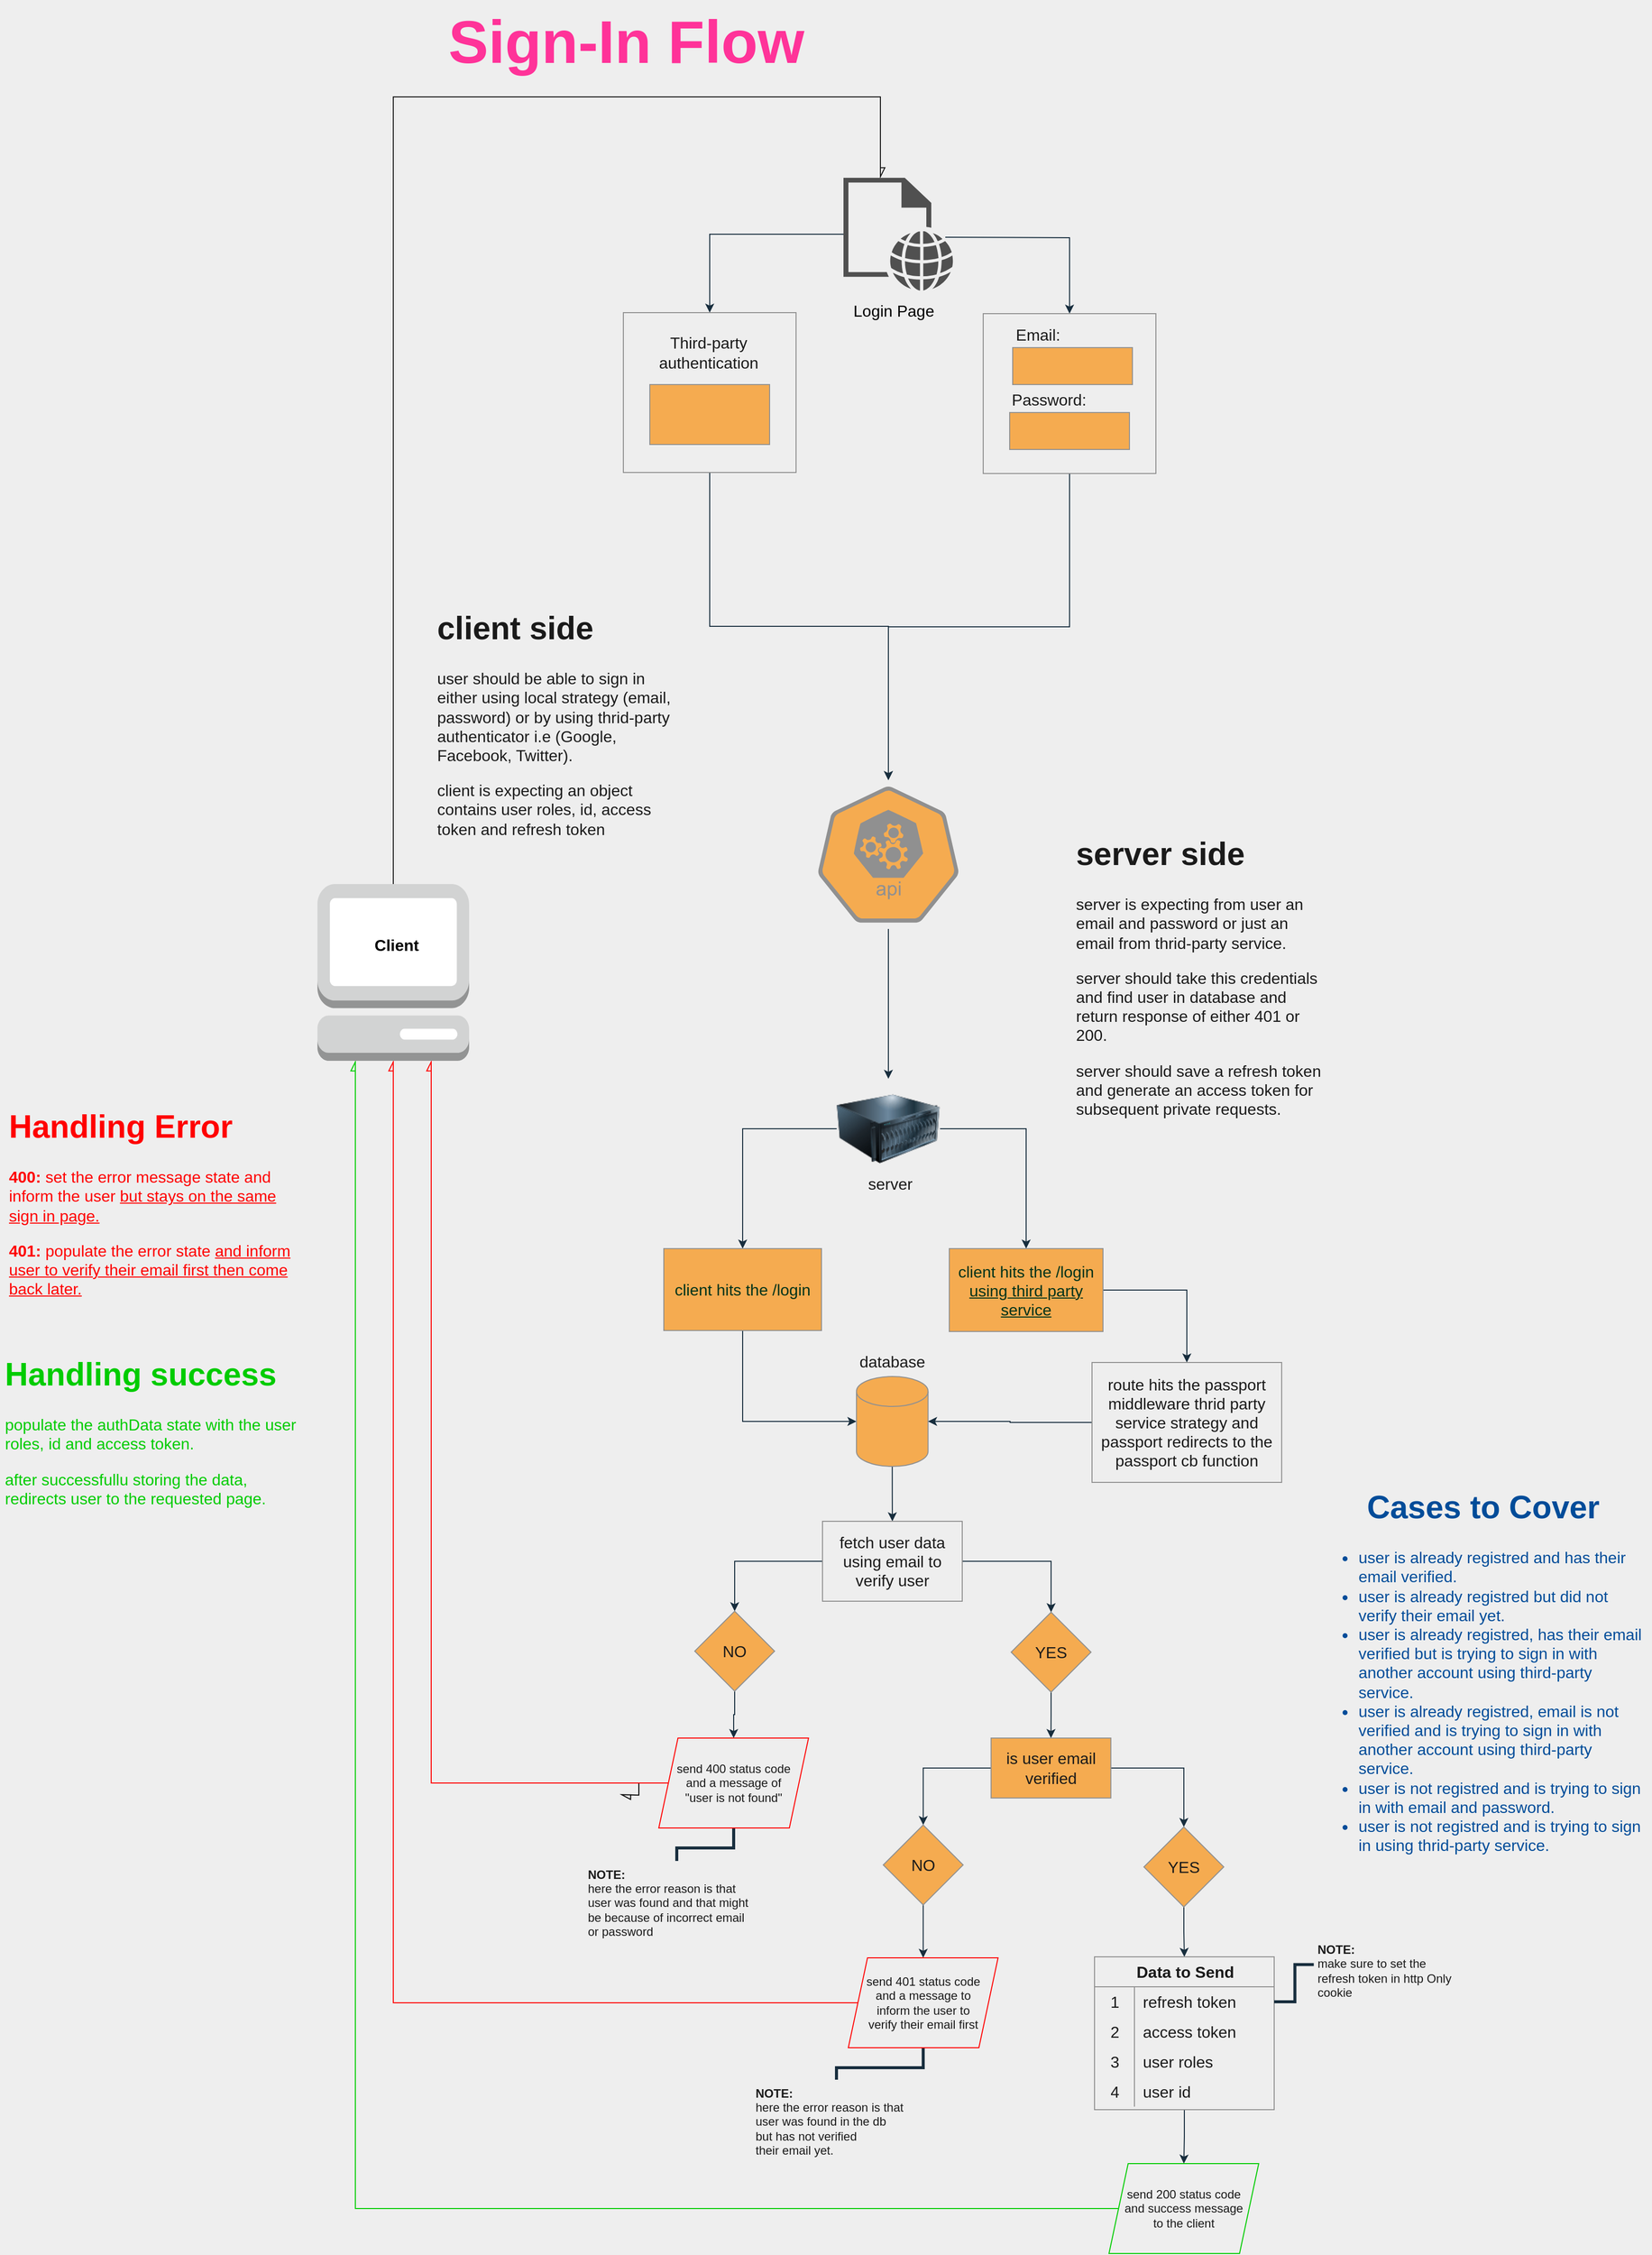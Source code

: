 <mxfile version="20.3.0" type="device" pages="3"><diagram id="_3XbWPtMpXJSvaxB8ywM" name="Sign-In-Flow"><mxGraphModel dx="1582" dy="539" grid="0" gridSize="10" guides="0" tooltips="1" connect="1" arrows="1" fold="1" page="0" pageScale="1" pageWidth="850" pageHeight="1100" background="#EEEEEE" math="0" shadow="0"><root><mxCell id="0"/><mxCell id="1" parent="0"/><mxCell id="c87H3Kp1kgXgcQ7sm7bM-38" style="edgeStyle=orthogonalEdgeStyle;orthogonalLoop=1;jettySize=auto;html=1;fontFamily=Helvetica;fontSize=16;rounded=0;strokeColor=#182E3E;labelBackgroundColor=#EEEEEE;fontColor=#1A1A1A;" parent="1" source="c87H3Kp1kgXgcQ7sm7bM-185" target="c87H3Kp1kgXgcQ7sm7bM-22" edge="1"><mxGeometry relative="1" as="geometry"><mxPoint x="360" y="244.5" as="sourcePoint"/></mxGeometry></mxCell><mxCell id="c87H3Kp1kgXgcQ7sm7bM-41" style="edgeStyle=orthogonalEdgeStyle;orthogonalLoop=1;jettySize=auto;html=1;exitX=1;exitY=0.5;exitDx=0;exitDy=0;entryX=0.5;entryY=0;entryDx=0;entryDy=0;fontFamily=Helvetica;fontSize=25;rounded=0;strokeColor=#182E3E;labelBackgroundColor=#EEEEEE;fontColor=#1A1A1A;" parent="1" target="c87H3Kp1kgXgcQ7sm7bM-40" edge="1"><mxGeometry relative="1" as="geometry"><mxPoint x="489" y="244.5" as="sourcePoint"/></mxGeometry></mxCell><mxCell id="c87H3Kp1kgXgcQ7sm7bM-97" style="edgeStyle=orthogonalEdgeStyle;orthogonalLoop=1;jettySize=auto;html=1;exitX=0.5;exitY=1;exitDx=0;exitDy=0;entryX=0.5;entryY=0;entryDx=0;entryDy=0;fontFamily=Helvetica;fontSize=16;rounded=0;entryPerimeter=0;strokeColor=#182E3E;labelBackgroundColor=#EEEEEE;fontColor=#1A1A1A;" parent="1" source="c87H3Kp1kgXgcQ7sm7bM-22" target="c87H3Kp1kgXgcQ7sm7bM-153" edge="1"><mxGeometry relative="1" as="geometry"><mxPoint x="430" y="791.0" as="targetPoint"/></mxGeometry></mxCell><mxCell id="c87H3Kp1kgXgcQ7sm7bM-22" value="" style="whiteSpace=wrap;html=1;fontSize=16;fillColor=none;fillStyle=solid;container=0;glass=0;labelBackgroundColor=none;strokeColor=#909090;fontColor=#1A1A1A;rounded=0;" parent="1" vertex="1"><mxGeometry x="166.5" y="320" width="173" height="160" as="geometry"/></mxCell><mxCell id="c87H3Kp1kgXgcQ7sm7bM-23" value="Third-party authentication" style="text;html=1;strokeColor=none;fillColor=none;align=center;verticalAlign=middle;whiteSpace=wrap;glass=0;labelBackgroundColor=none;fillStyle=solid;fontSize=16;fontColor=#1A1A1A;rounded=0;" parent="1" vertex="1"><mxGeometry x="216.5" y="345" width="70" height="30" as="geometry"/></mxCell><mxCell id="c87H3Kp1kgXgcQ7sm7bM-24" value="" style="whiteSpace=wrap;html=1;glass=0;labelBackgroundColor=none;fillStyle=solid;fontSize=16;fillColor=#F5AB50;strokeColor=#909090;fontColor=#1A1A1A;rounded=0;" parent="1" vertex="1"><mxGeometry x="193" y="392" width="120" height="60" as="geometry"/></mxCell><mxCell id="c87H3Kp1kgXgcQ7sm7bM-36" value="&lt;h1&gt;client side&lt;/h1&gt;&lt;p&gt;user should be able to sign in either using local strategy (email, password) or by using thrid-party authenticator i.e (Google, Facebook, Twitter).&lt;/p&gt;&lt;p&gt;client is expecting an object contains user roles, id, access token and refresh token&lt;/p&gt;&lt;p&gt;&lt;br&gt;&lt;/p&gt;&lt;p&gt;&lt;br&gt;&lt;/p&gt;" style="text;html=1;strokeColor=none;fillColor=none;spacing=5;spacingTop=-20;whiteSpace=wrap;overflow=hidden;glass=0;labelBackgroundColor=none;fillStyle=solid;fontFamily=Helvetica;fontSize=16;fontColor=#1A1A1A;rounded=0;" parent="1" vertex="1"><mxGeometry x="-25" y="606" width="260" height="261" as="geometry"/></mxCell><mxCell id="c87H3Kp1kgXgcQ7sm7bM-108" style="edgeStyle=orthogonalEdgeStyle;orthogonalLoop=1;jettySize=auto;html=1;exitX=0.5;exitY=1;exitDx=0;exitDy=0;fontFamily=Helvetica;fontSize=16;rounded=0;entryX=0.5;entryY=0;entryDx=0;entryDy=0;entryPerimeter=0;strokeColor=#182E3E;labelBackgroundColor=#EEEEEE;fontColor=#1A1A1A;" parent="1" source="c87H3Kp1kgXgcQ7sm7bM-40" target="c87H3Kp1kgXgcQ7sm7bM-153" edge="1"><mxGeometry relative="1" as="geometry"><mxPoint x="430" y="791.0" as="targetPoint"/></mxGeometry></mxCell><mxCell id="c87H3Kp1kgXgcQ7sm7bM-40" value="" style="whiteSpace=wrap;html=1;fontSize=16;fillColor=none;fillStyle=solid;container=0;glass=0;labelBackgroundColor=none;strokeColor=#909090;fontColor=#1A1A1A;rounded=0;" parent="1" vertex="1"><mxGeometry x="527" y="321" width="173" height="160" as="geometry"/></mxCell><mxCell id="c87H3Kp1kgXgcQ7sm7bM-42" value="" style="whiteSpace=wrap;html=1;glass=0;labelBackgroundColor=none;fillStyle=solid;fontSize=16;fillColor=#F5AB50;strokeColor=#909090;fontColor=#1A1A1A;rounded=0;" parent="1" vertex="1"><mxGeometry x="553.5" y="420" width="120" height="37" as="geometry"/></mxCell><mxCell id="c87H3Kp1kgXgcQ7sm7bM-43" value="" style="whiteSpace=wrap;html=1;glass=0;labelBackgroundColor=none;fillStyle=solid;fontSize=16;fillColor=#F5AB50;strokeColor=#909090;fontColor=#1A1A1A;rounded=0;" parent="1" vertex="1"><mxGeometry x="556.5" y="355" width="120" height="37" as="geometry"/></mxCell><mxCell id="c87H3Kp1kgXgcQ7sm7bM-45" value="Email:" style="text;html=1;strokeColor=none;fillColor=none;align=center;verticalAlign=middle;whiteSpace=wrap;glass=0;labelBackgroundColor=none;fillStyle=solid;fontSize=16;fontColor=#1A1A1A;rounded=0;" parent="1" vertex="1"><mxGeometry x="546.5" y="327" width="70" height="30" as="geometry"/></mxCell><mxCell id="c87H3Kp1kgXgcQ7sm7bM-46" value="Password:" style="text;html=1;strokeColor=none;fillColor=none;align=center;verticalAlign=middle;whiteSpace=wrap;glass=0;labelBackgroundColor=none;fillStyle=solid;fontSize=16;fontColor=#1A1A1A;rounded=0;" parent="1" vertex="1"><mxGeometry x="557.5" y="392" width="70" height="30" as="geometry"/></mxCell><mxCell id="c87H3Kp1kgXgcQ7sm7bM-106" style="edgeStyle=orthogonalEdgeStyle;orthogonalLoop=1;jettySize=auto;html=1;exitX=0;exitY=0.5;exitDx=0;exitDy=0;fontFamily=Helvetica;fontSize=16;rounded=0;strokeColor=#182E3E;labelBackgroundColor=#EEEEEE;fontColor=#1A1A1A;" parent="1" source="c87H3Kp1kgXgcQ7sm7bM-59" target="c87H3Kp1kgXgcQ7sm7bM-83" edge="1"><mxGeometry relative="1" as="geometry"/></mxCell><mxCell id="c87H3Kp1kgXgcQ7sm7bM-107" style="edgeStyle=orthogonalEdgeStyle;orthogonalLoop=1;jettySize=auto;html=1;exitX=1;exitY=0.5;exitDx=0;exitDy=0;entryX=0.5;entryY=0;entryDx=0;entryDy=0;fontFamily=Helvetica;fontSize=16;rounded=0;strokeColor=#182E3E;labelBackgroundColor=#EEEEEE;fontColor=#1A1A1A;" parent="1" source="c87H3Kp1kgXgcQ7sm7bM-59" target="c87H3Kp1kgXgcQ7sm7bM-84" edge="1"><mxGeometry relative="1" as="geometry"/></mxCell><mxCell id="c87H3Kp1kgXgcQ7sm7bM-59" value="" style="image;html=1;image=img/lib/clip_art/computers/Server_128x128.png;glass=0;labelBackgroundColor=none;fillStyle=solid;fontFamily=Helvetica;fontSize=16;fillColor=none;strokeColor=#909090;fontColor=#1A1A1A;rounded=0;" parent="1" vertex="1"><mxGeometry x="380.25" y="1087" width="103.5" height="100" as="geometry"/></mxCell><mxCell id="c87H3Kp1kgXgcQ7sm7bM-60" value="&lt;h1&gt;server side&lt;/h1&gt;&lt;p&gt;server is expecting from user an email and password or just an email from thrid-party service.&lt;/p&gt;&lt;p&gt;server should take this credentials and find user in database and&amp;nbsp; return response of either 401 or 200.&lt;/p&gt;&lt;p&gt;server should save a refresh token and generate an access token for subsequent private requests.&lt;/p&gt;" style="text;html=1;strokeColor=none;fillColor=none;spacing=5;spacingTop=-20;whiteSpace=wrap;overflow=hidden;glass=0;labelBackgroundColor=none;fillStyle=solid;fontFamily=Helvetica;fontSize=16;fontColor=#1A1A1A;rounded=0;" parent="1" vertex="1"><mxGeometry x="615" y="832" width="260" height="310" as="geometry"/></mxCell><mxCell id="c87H3Kp1kgXgcQ7sm7bM-62" value="server" style="text;html=1;strokeColor=none;fillColor=none;align=center;verticalAlign=middle;whiteSpace=wrap;glass=0;labelBackgroundColor=none;fillStyle=solid;fontFamily=Helvetica;fontSize=16;fontColor=#1A1A1A;rounded=0;" parent="1" vertex="1"><mxGeometry x="403.87" y="1177" width="60" height="30" as="geometry"/></mxCell><mxCell id="c87H3Kp1kgXgcQ7sm7bM-66" style="edgeStyle=orthogonalEdgeStyle;orthogonalLoop=1;jettySize=auto;html=1;exitX=0.5;exitY=1;exitDx=0;exitDy=0;entryX=0.5;entryY=0;entryDx=0;entryDy=0;fontFamily=Helvetica;fontSize=23;rounded=0;exitPerimeter=0;strokeColor=#182E3E;labelBackgroundColor=#EEEEEE;fontColor=#1A1A1A;" parent="1" source="c87H3Kp1kgXgcQ7sm7bM-153" target="c87H3Kp1kgXgcQ7sm7bM-59" edge="1"><mxGeometry relative="1" as="geometry"><mxPoint x="430" y="951" as="sourcePoint"/></mxGeometry></mxCell><mxCell id="c87H3Kp1kgXgcQ7sm7bM-99" style="edgeStyle=orthogonalEdgeStyle;orthogonalLoop=1;jettySize=auto;html=1;exitX=0.5;exitY=1;exitDx=0;exitDy=0;entryX=0;entryY=0.5;entryDx=0;entryDy=0;entryPerimeter=0;fontFamily=Helvetica;fontSize=16;rounded=0;strokeColor=#182E3E;labelBackgroundColor=#EEEEEE;fontColor=#1A1A1A;" parent="1" source="c87H3Kp1kgXgcQ7sm7bM-83" target="c87H3Kp1kgXgcQ7sm7bM-87" edge="1"><mxGeometry relative="1" as="geometry"/></mxCell><mxCell id="c87H3Kp1kgXgcQ7sm7bM-83" value="&lt;font color=&quot;#00331a&quot;&gt;client hits the /login&lt;/font&gt;" style="whiteSpace=wrap;html=1;glass=0;labelBackgroundColor=none;fillStyle=solid;fontFamily=Helvetica;fontSize=16;fillColor=#F5AB50;strokeColor=#909090;fontColor=#1A1A1A;rounded=0;" parent="1" vertex="1"><mxGeometry x="207" y="1257" width="158" height="82" as="geometry"/></mxCell><mxCell id="c87H3Kp1kgXgcQ7sm7bM-104" style="edgeStyle=orthogonalEdgeStyle;orthogonalLoop=1;jettySize=auto;html=1;exitX=1;exitY=0.5;exitDx=0;exitDy=0;entryX=0.5;entryY=0;entryDx=0;entryDy=0;fontFamily=Helvetica;fontSize=16;rounded=0;strokeColor=#182E3E;labelBackgroundColor=#EEEEEE;fontColor=#1A1A1A;" parent="1" source="c87H3Kp1kgXgcQ7sm7bM-84" target="c87H3Kp1kgXgcQ7sm7bM-103" edge="1"><mxGeometry relative="1" as="geometry"/></mxCell><mxCell id="c87H3Kp1kgXgcQ7sm7bM-84" value="&lt;font color=&quot;#00331a&quot;&gt;client hits the /login &lt;u&gt;using third party service&lt;/u&gt;&lt;/font&gt;" style="whiteSpace=wrap;html=1;glass=0;labelBackgroundColor=none;fillStyle=solid;fontFamily=Helvetica;fontSize=16;fillColor=#F5AB50;strokeColor=#909090;fontColor=#1A1A1A;rounded=0;" parent="1" vertex="1"><mxGeometry x="493" y="1257" width="154" height="83" as="geometry"/></mxCell><mxCell id="c87H3Kp1kgXgcQ7sm7bM-111" style="edgeStyle=orthogonalEdgeStyle;orthogonalLoop=1;jettySize=auto;html=1;exitX=0.5;exitY=1;exitDx=0;exitDy=0;exitPerimeter=0;entryX=0.5;entryY=0;entryDx=0;entryDy=0;fontFamily=Helvetica;fontSize=16;rounded=0;strokeColor=#182E3E;labelBackgroundColor=#EEEEEE;fontColor=#1A1A1A;" parent="1" source="c87H3Kp1kgXgcQ7sm7bM-87" target="c87H3Kp1kgXgcQ7sm7bM-100" edge="1"><mxGeometry relative="1" as="geometry"/></mxCell><mxCell id="c87H3Kp1kgXgcQ7sm7bM-87" value="" style="shape=cylinder3;whiteSpace=wrap;html=1;boundedLbl=1;backgroundOutline=1;size=15;glass=0;labelBackgroundColor=none;fillStyle=solid;fontFamily=Helvetica;fontSize=16;fillColor=#F5AB50;strokeColor=#909090;fontColor=#1A1A1A;rounded=0;" parent="1" vertex="1"><mxGeometry x="400" y="1385" width="71.75" height="90" as="geometry"/></mxCell><mxCell id="c87H3Kp1kgXgcQ7sm7bM-88" value="database" style="text;html=1;strokeColor=none;fillColor=none;align=center;verticalAlign=middle;whiteSpace=wrap;glass=0;labelBackgroundColor=none;fillStyle=solid;fontFamily=Helvetica;fontSize=16;fontColor=#1A1A1A;rounded=0;" parent="1" vertex="1"><mxGeometry x="406" y="1355" width="60" height="30" as="geometry"/></mxCell><mxCell id="c87H3Kp1kgXgcQ7sm7bM-116" style="edgeStyle=orthogonalEdgeStyle;orthogonalLoop=1;jettySize=auto;html=1;exitX=1;exitY=0.5;exitDx=0;exitDy=0;fontFamily=Helvetica;fontSize=16;rounded=0;strokeColor=#182E3E;labelBackgroundColor=#EEEEEE;fontColor=#1A1A1A;" parent="1" source="c87H3Kp1kgXgcQ7sm7bM-100" target="c87H3Kp1kgXgcQ7sm7bM-114" edge="1"><mxGeometry relative="1" as="geometry"/></mxCell><mxCell id="c87H3Kp1kgXgcQ7sm7bM-117" style="edgeStyle=orthogonalEdgeStyle;orthogonalLoop=1;jettySize=auto;html=1;exitX=0;exitY=0.5;exitDx=0;exitDy=0;entryX=0.5;entryY=0;entryDx=0;entryDy=0;fontFamily=Helvetica;fontSize=16;rounded=0;strokeColor=#182E3E;labelBackgroundColor=#EEEEEE;fontColor=#1A1A1A;" parent="1" source="c87H3Kp1kgXgcQ7sm7bM-100" target="c87H3Kp1kgXgcQ7sm7bM-113" edge="1"><mxGeometry relative="1" as="geometry"/></mxCell><mxCell id="c87H3Kp1kgXgcQ7sm7bM-100" value="fetch user data using email to verify user" style="text;html=1;align=center;verticalAlign=middle;whiteSpace=wrap;glass=0;labelBackgroundColor=none;fillStyle=solid;fontFamily=Helvetica;fontSize=16;fontColor=#1A1A1A;rounded=0;strokeColor=#909090;" parent="1" vertex="1"><mxGeometry x="366" y="1530" width="140" height="80" as="geometry"/></mxCell><mxCell id="c87H3Kp1kgXgcQ7sm7bM-105" style="edgeStyle=orthogonalEdgeStyle;orthogonalLoop=1;jettySize=auto;html=1;exitX=0;exitY=0.5;exitDx=0;exitDy=0;entryX=1;entryY=0.5;entryDx=0;entryDy=0;entryPerimeter=0;fontFamily=Helvetica;fontSize=16;rounded=0;strokeColor=#182E3E;labelBackgroundColor=#EEEEEE;fontColor=#1A1A1A;" parent="1" source="c87H3Kp1kgXgcQ7sm7bM-103" target="c87H3Kp1kgXgcQ7sm7bM-87" edge="1"><mxGeometry relative="1" as="geometry"/></mxCell><mxCell id="c87H3Kp1kgXgcQ7sm7bM-103" value="route hits the passport middleware thrid party service strategy and passport redirects to the passport cb function" style="text;html=1;fillColor=none;align=center;verticalAlign=middle;whiteSpace=wrap;glass=0;labelBackgroundColor=none;fillStyle=solid;fontFamily=Helvetica;fontSize=16;fontColor=#1A1A1A;rounded=0;strokeColor=#909090;" parent="1" vertex="1"><mxGeometry x="636" y="1371" width="190" height="120" as="geometry"/></mxCell><mxCell id="c87H3Kp1kgXgcQ7sm7bM-155" style="edgeStyle=orthogonalEdgeStyle;rounded=0;orthogonalLoop=1;jettySize=auto;html=1;exitX=0.5;exitY=1;exitDx=0;exitDy=0;entryX=0.5;entryY=0;entryDx=0;entryDy=0;strokeColor=#182E3E;labelBackgroundColor=#EEEEEE;fontColor=#1A1A1A;" parent="1" source="c87H3Kp1kgXgcQ7sm7bM-113" target="c87H3Kp1kgXgcQ7sm7bM-157" edge="1"><mxGeometry relative="1" as="geometry"><mxPoint x="326" y="1724.0" as="targetPoint"/></mxGeometry></mxCell><mxCell id="c87H3Kp1kgXgcQ7sm7bM-113" value="NO" style="rhombus;whiteSpace=wrap;html=1;glass=0;labelBackgroundColor=none;fillStyle=solid;fontFamily=Helvetica;fontSize=16;fillColor=#F5AB50;strokeColor=#909090;fontColor=#1A1A1A;rounded=0;" parent="1" vertex="1"><mxGeometry x="238" y="1620" width="80" height="80" as="geometry"/></mxCell><mxCell id="c87H3Kp1kgXgcQ7sm7bM-126" style="edgeStyle=orthogonalEdgeStyle;orthogonalLoop=1;jettySize=auto;html=1;exitX=0.5;exitY=1;exitDx=0;exitDy=0;entryX=0.5;entryY=0;entryDx=0;entryDy=0;fontFamily=Helvetica;fontSize=16;rounded=0;strokeColor=#182E3E;labelBackgroundColor=#EEEEEE;fontColor=#1A1A1A;" parent="1" source="c87H3Kp1kgXgcQ7sm7bM-114" target="c87H3Kp1kgXgcQ7sm7bM-121" edge="1"><mxGeometry relative="1" as="geometry"/></mxCell><mxCell id="c87H3Kp1kgXgcQ7sm7bM-114" value="YES" style="rhombus;whiteSpace=wrap;html=1;glass=0;labelBackgroundColor=none;fillStyle=solid;fontFamily=Helvetica;fontSize=16;fillColor=#F5AB50;strokeColor=#909090;fontColor=#1A1A1A;rounded=0;" parent="1" vertex="1"><mxGeometry x="555" y="1621" width="80" height="80" as="geometry"/></mxCell><mxCell id="c87H3Kp1kgXgcQ7sm7bM-124" style="edgeStyle=orthogonalEdgeStyle;orthogonalLoop=1;jettySize=auto;html=1;exitX=0;exitY=0.5;exitDx=0;exitDy=0;fontFamily=Helvetica;fontSize=16;rounded=0;strokeColor=#182E3E;labelBackgroundColor=#EEEEEE;fontColor=#1A1A1A;" parent="1" source="c87H3Kp1kgXgcQ7sm7bM-121" target="c87H3Kp1kgXgcQ7sm7bM-123" edge="1"><mxGeometry relative="1" as="geometry"/></mxCell><mxCell id="c87H3Kp1kgXgcQ7sm7bM-125" style="edgeStyle=orthogonalEdgeStyle;orthogonalLoop=1;jettySize=auto;html=1;exitX=1;exitY=0.5;exitDx=0;exitDy=0;entryX=0.5;entryY=0;entryDx=0;entryDy=0;fontFamily=Helvetica;fontSize=16;rounded=0;strokeColor=#182E3E;labelBackgroundColor=#EEEEEE;fontColor=#1A1A1A;" parent="1" source="c87H3Kp1kgXgcQ7sm7bM-121" target="c87H3Kp1kgXgcQ7sm7bM-122" edge="1"><mxGeometry relative="1" as="geometry"/></mxCell><mxCell id="c87H3Kp1kgXgcQ7sm7bM-121" value="&lt;div style=&quot;&quot;&gt;&lt;span style=&quot;background-color: initial;&quot;&gt;is user email verified&lt;/span&gt;&lt;/div&gt;" style="whiteSpace=wrap;html=1;glass=0;labelBackgroundColor=none;fillStyle=solid;fontFamily=Helvetica;fontSize=16;fillColor=#F5AB50;strokeColor=#909090;fontColor=#1A1A1A;rounded=0;" parent="1" vertex="1"><mxGeometry x="534.87" y="1747" width="120" height="60" as="geometry"/></mxCell><mxCell id="c87H3Kp1kgXgcQ7sm7bM-151" style="edgeStyle=orthogonalEdgeStyle;rounded=0;orthogonalLoop=1;jettySize=auto;html=1;exitX=0.5;exitY=1;exitDx=0;exitDy=0;entryX=0.5;entryY=0;entryDx=0;entryDy=0;strokeColor=#182E3E;labelBackgroundColor=#EEEEEE;fontColor=#1A1A1A;" parent="1" source="c87H3Kp1kgXgcQ7sm7bM-122" target="c87H3Kp1kgXgcQ7sm7bM-128" edge="1"><mxGeometry relative="1" as="geometry"/></mxCell><mxCell id="c87H3Kp1kgXgcQ7sm7bM-122" value="YES" style="rhombus;whiteSpace=wrap;html=1;glass=0;labelBackgroundColor=none;fillStyle=solid;fontFamily=Helvetica;fontSize=16;fillColor=#F5AB50;strokeColor=#909090;fontColor=#1A1A1A;rounded=0;" parent="1" vertex="1"><mxGeometry x="688" y="1836" width="80" height="80" as="geometry"/></mxCell><mxCell id="c87H3Kp1kgXgcQ7sm7bM-149" style="edgeStyle=orthogonalEdgeStyle;rounded=0;orthogonalLoop=1;jettySize=auto;html=1;exitX=0.5;exitY=1;exitDx=0;exitDy=0;fontSize=14;entryX=0.5;entryY=0;entryDx=0;entryDy=0;strokeColor=#182E3E;labelBackgroundColor=#EEEEEE;fontColor=#1A1A1A;" parent="1" source="c87H3Kp1kgXgcQ7sm7bM-123" target="c87H3Kp1kgXgcQ7sm7bM-159" edge="1"><mxGeometry relative="1" as="geometry"><mxPoint x="445.889" y="1885" as="targetPoint"/></mxGeometry></mxCell><mxCell id="c87H3Kp1kgXgcQ7sm7bM-123" value="NO" style="rhombus;whiteSpace=wrap;html=1;glass=0;labelBackgroundColor=none;fillStyle=solid;fontFamily=Helvetica;fontSize=16;fillColor=#F5AB50;strokeColor=#909090;fontColor=#1A1A1A;rounded=0;" parent="1" vertex="1"><mxGeometry x="426.87" y="1834" width="80" height="80" as="geometry"/></mxCell><mxCell id="c87H3Kp1kgXgcQ7sm7bM-161" style="edgeStyle=orthogonalEdgeStyle;rounded=0;orthogonalLoop=1;jettySize=auto;html=1;exitX=0.5;exitY=1;exitDx=0;exitDy=0;fontSize=12;strokeColor=#182E3E;labelBackgroundColor=#EEEEEE;fontColor=#1A1A1A;" parent="1" source="c87H3Kp1kgXgcQ7sm7bM-128" target="c87H3Kp1kgXgcQ7sm7bM-160" edge="1"><mxGeometry relative="1" as="geometry"/></mxCell><mxCell id="c87H3Kp1kgXgcQ7sm7bM-128" value="Data to Send" style="shape=table;startSize=30;container=1;collapsible=0;childLayout=tableLayout;fixedRows=1;rowLines=0;fontStyle=1;glass=0;labelBackgroundColor=none;fillStyle=solid;fontFamily=Helvetica;fontSize=16;fillColor=none;html=1;strokeColor=#909090;fontColor=#1A1A1A;rounded=0;" parent="1" vertex="1"><mxGeometry x="638.5" y="1966" width="180" height="153" as="geometry"/></mxCell><mxCell id="c87H3Kp1kgXgcQ7sm7bM-129" value="" style="shape=tableRow;horizontal=0;startSize=0;swimlaneHead=0;swimlaneBody=0;top=0;left=0;bottom=0;right=0;collapsible=0;dropTarget=0;fillColor=none;points=[[0,0.5],[1,0.5]];portConstraint=eastwest;glass=0;labelBackgroundColor=none;fillStyle=solid;fontFamily=Helvetica;fontSize=16;html=1;strokeColor=#909090;fontColor=#1A1A1A;rounded=0;" parent="c87H3Kp1kgXgcQ7sm7bM-128" vertex="1"><mxGeometry y="30" width="180" height="30" as="geometry"/></mxCell><mxCell id="c87H3Kp1kgXgcQ7sm7bM-130" value="1" style="shape=partialRectangle;html=1;whiteSpace=wrap;connectable=0;fillColor=none;top=0;left=0;bottom=0;right=0;overflow=hidden;pointerEvents=1;glass=0;labelBackgroundColor=none;fillStyle=solid;fontFamily=Helvetica;fontSize=16;strokeColor=#909090;fontColor=#1A1A1A;rounded=0;" parent="c87H3Kp1kgXgcQ7sm7bM-129" vertex="1"><mxGeometry width="40" height="30" as="geometry"><mxRectangle width="40" height="30" as="alternateBounds"/></mxGeometry></mxCell><mxCell id="c87H3Kp1kgXgcQ7sm7bM-131" value="refresh token" style="shape=partialRectangle;html=1;whiteSpace=wrap;connectable=0;fillColor=none;top=0;left=0;bottom=0;right=0;align=left;spacingLeft=6;overflow=hidden;glass=0;labelBackgroundColor=none;fillStyle=solid;fontFamily=Helvetica;fontSize=16;strokeColor=#909090;fontColor=#1A1A1A;rounded=0;" parent="c87H3Kp1kgXgcQ7sm7bM-129" vertex="1"><mxGeometry x="40" width="140" height="30" as="geometry"><mxRectangle width="140" height="30" as="alternateBounds"/></mxGeometry></mxCell><mxCell id="c87H3Kp1kgXgcQ7sm7bM-132" value="" style="shape=tableRow;horizontal=0;startSize=0;swimlaneHead=0;swimlaneBody=0;top=0;left=0;bottom=0;right=0;collapsible=0;dropTarget=0;fillColor=none;points=[[0,0.5],[1,0.5]];portConstraint=eastwest;glass=0;labelBackgroundColor=none;fillStyle=solid;fontFamily=Helvetica;fontSize=16;html=1;strokeColor=#909090;fontColor=#1A1A1A;rounded=0;" parent="c87H3Kp1kgXgcQ7sm7bM-128" vertex="1"><mxGeometry y="60" width="180" height="30" as="geometry"/></mxCell><mxCell id="c87H3Kp1kgXgcQ7sm7bM-133" value="2" style="shape=partialRectangle;html=1;whiteSpace=wrap;connectable=0;fillColor=none;top=0;left=0;bottom=0;right=0;overflow=hidden;glass=0;labelBackgroundColor=none;fillStyle=solid;fontFamily=Helvetica;fontSize=16;strokeColor=#909090;fontColor=#1A1A1A;rounded=0;" parent="c87H3Kp1kgXgcQ7sm7bM-132" vertex="1"><mxGeometry width="40" height="30" as="geometry"><mxRectangle width="40" height="30" as="alternateBounds"/></mxGeometry></mxCell><mxCell id="c87H3Kp1kgXgcQ7sm7bM-134" value="access token" style="shape=partialRectangle;html=1;whiteSpace=wrap;connectable=0;fillColor=none;top=0;left=0;bottom=0;right=0;align=left;spacingLeft=6;overflow=hidden;glass=0;labelBackgroundColor=none;fillStyle=solid;fontFamily=Helvetica;fontSize=16;strokeColor=#909090;fontColor=#1A1A1A;rounded=0;" parent="c87H3Kp1kgXgcQ7sm7bM-132" vertex="1"><mxGeometry x="40" width="140" height="30" as="geometry"><mxRectangle width="140" height="30" as="alternateBounds"/></mxGeometry></mxCell><mxCell id="c87H3Kp1kgXgcQ7sm7bM-135" value="" style="shape=tableRow;horizontal=0;startSize=0;swimlaneHead=0;swimlaneBody=0;top=0;left=0;bottom=0;right=0;collapsible=0;dropTarget=0;fillColor=none;points=[[0,0.5],[1,0.5]];portConstraint=eastwest;glass=0;labelBackgroundColor=none;fillStyle=solid;fontFamily=Helvetica;fontSize=16;html=1;strokeColor=#909090;fontColor=#1A1A1A;rounded=0;" parent="c87H3Kp1kgXgcQ7sm7bM-128" vertex="1"><mxGeometry y="90" width="180" height="30" as="geometry"/></mxCell><mxCell id="c87H3Kp1kgXgcQ7sm7bM-136" value="3" style="shape=partialRectangle;html=1;whiteSpace=wrap;connectable=0;fillColor=none;top=0;left=0;bottom=0;right=0;overflow=hidden;glass=0;labelBackgroundColor=none;fillStyle=solid;fontFamily=Helvetica;fontSize=16;strokeColor=#909090;fontColor=#1A1A1A;rounded=0;" parent="c87H3Kp1kgXgcQ7sm7bM-135" vertex="1"><mxGeometry width="40" height="30" as="geometry"><mxRectangle width="40" height="30" as="alternateBounds"/></mxGeometry></mxCell><mxCell id="c87H3Kp1kgXgcQ7sm7bM-137" value="user roles" style="shape=partialRectangle;html=1;whiteSpace=wrap;connectable=0;fillColor=none;top=0;left=0;bottom=0;right=0;align=left;spacingLeft=6;overflow=hidden;glass=0;labelBackgroundColor=none;fillStyle=solid;fontFamily=Helvetica;fontSize=16;strokeColor=#909090;fontColor=#1A1A1A;rounded=0;" parent="c87H3Kp1kgXgcQ7sm7bM-135" vertex="1"><mxGeometry x="40" width="140" height="30" as="geometry"><mxRectangle width="140" height="30" as="alternateBounds"/></mxGeometry></mxCell><mxCell id="c87H3Kp1kgXgcQ7sm7bM-138" value="" style="shape=tableRow;horizontal=0;startSize=0;swimlaneHead=0;swimlaneBody=0;top=0;left=0;bottom=0;right=0;collapsible=0;dropTarget=0;fillColor=none;points=[[0,0.5],[1,0.5]];portConstraint=eastwest;glass=0;labelBackgroundColor=none;fillStyle=solid;fontFamily=Helvetica;fontSize=16;html=1;strokeColor=#909090;fontColor=#1A1A1A;rounded=0;" parent="c87H3Kp1kgXgcQ7sm7bM-128" vertex="1"><mxGeometry y="120" width="180" height="30" as="geometry"/></mxCell><mxCell id="c87H3Kp1kgXgcQ7sm7bM-139" value="4" style="shape=partialRectangle;html=1;whiteSpace=wrap;connectable=0;fillColor=none;top=0;left=0;bottom=0;right=0;overflow=hidden;glass=0;labelBackgroundColor=none;fillStyle=solid;fontFamily=Helvetica;fontSize=16;strokeColor=#909090;fontColor=#1A1A1A;rounded=0;" parent="c87H3Kp1kgXgcQ7sm7bM-138" vertex="1"><mxGeometry width="40" height="30" as="geometry"><mxRectangle width="40" height="30" as="alternateBounds"/></mxGeometry></mxCell><mxCell id="c87H3Kp1kgXgcQ7sm7bM-140" value="user id" style="shape=partialRectangle;html=1;whiteSpace=wrap;connectable=0;fillColor=none;top=0;left=0;bottom=0;right=0;align=left;spacingLeft=6;overflow=hidden;glass=0;labelBackgroundColor=none;fillStyle=solid;fontFamily=Helvetica;fontSize=16;strokeColor=#909090;fontColor=#1A1A1A;rounded=0;" parent="c87H3Kp1kgXgcQ7sm7bM-138" vertex="1"><mxGeometry x="40" width="140" height="30" as="geometry"><mxRectangle width="140" height="30" as="alternateBounds"/></mxGeometry></mxCell><mxCell id="c87H3Kp1kgXgcQ7sm7bM-146" value="&lt;b&gt;NOTE:&lt;/b&gt;&lt;br&gt;make sure to set the&lt;br&gt;refresh token in http Only &lt;br&gt;cookie" style="text;html=1;align=left;verticalAlign=middle;resizable=0;points=[];autosize=1;strokeColor=none;fillColor=none;fontColor=#1A1A1A;rounded=0;" parent="1" vertex="1"><mxGeometry x="860" y="1945" width="152" height="70" as="geometry"/></mxCell><mxCell id="c87H3Kp1kgXgcQ7sm7bM-147" style="edgeStyle=orthogonalEdgeStyle;rounded=0;orthogonalLoop=1;jettySize=auto;html=1;exitX=1;exitY=0.5;exitDx=0;exitDy=0;entryX=-0.012;entryY=0.411;entryDx=0;entryDy=0;entryPerimeter=0;strokeColor=#182E3E;endArrow=none;endFill=0;strokeWidth=3;labelBackgroundColor=#EEEEEE;fontColor=#1A1A1A;" parent="1" source="c87H3Kp1kgXgcQ7sm7bM-129" target="c87H3Kp1kgXgcQ7sm7bM-146" edge="1"><mxGeometry relative="1" as="geometry"/></mxCell><mxCell id="c87H3Kp1kgXgcQ7sm7bM-153" value="" style="html=1;dashed=0;whitespace=wrap;points=[[0.005,0.63,0],[0.1,0.2,0],[0.9,0.2,0],[0.5,0,0],[0.995,0.63,0],[0.72,0.99,0],[0.5,1,0],[0.28,0.99,0]];shape=mxgraph.kubernetes.icon;prIcon=api;fillColor=#F5AB50;strokeColor=#909090;fontColor=#1A1A1A;rounded=0;" parent="1" vertex="1"><mxGeometry x="361.5" y="788" width="141" height="149" as="geometry"/></mxCell><mxCell id="c87H3Kp1kgXgcQ7sm7bM-169" style="edgeStyle=orthogonalEdgeStyle;rounded=0;orthogonalLoop=1;jettySize=auto;html=1;exitX=0.5;exitY=1;exitDx=0;exitDy=0;strokeColor=#182E3E;fontSize=12;endArrow=none;startSize=14;endSize=14;endFill=0;strokeWidth=3;labelBackgroundColor=#EEEEEE;fontColor=#1A1A1A;" parent="1" source="c87H3Kp1kgXgcQ7sm7bM-157" target="c87H3Kp1kgXgcQ7sm7bM-166" edge="1"><mxGeometry relative="1" as="geometry"/></mxCell><mxCell id="c87H3Kp1kgXgcQ7sm7bM-171" style="edgeStyle=orthogonalEdgeStyle;orthogonalLoop=1;jettySize=auto;html=1;exitX=0;exitY=0.5;exitDx=0;exitDy=0;fontSize=12;endArrow=async;startSize=14;endSize=8;strokeColor=default;rounded=0;endFill=0;" parent="1" source="c87H3Kp1kgXgcQ7sm7bM-157" edge="1"><mxGeometry relative="1" as="geometry"><mxPoint x="163.727" y="1803.636" as="targetPoint"/></mxGeometry></mxCell><mxCell id="c87H3Kp1kgXgcQ7sm7bM-181" style="edgeStyle=orthogonalEdgeStyle;rounded=0;orthogonalLoop=1;jettySize=auto;html=1;exitX=0;exitY=0.5;exitDx=0;exitDy=0;entryX=0.75;entryY=1;entryDx=0;entryDy=0;entryPerimeter=0;strokeColor=#FF0000;fontSize=12;fontColor=#FF0000;endArrow=async;endFill=0;startSize=14;endSize=8;" parent="1" source="c87H3Kp1kgXgcQ7sm7bM-157" target="c87H3Kp1kgXgcQ7sm7bM-172" edge="1"><mxGeometry relative="1" as="geometry"/></mxCell><mxCell id="c87H3Kp1kgXgcQ7sm7bM-157" value="&lt;div style=&quot;&quot;&gt;&lt;span style=&quot;background-color: initial;&quot;&gt;send 400 status code and a message of &quot;user is not found&quot;&lt;/span&gt;&lt;/div&gt;" style="shape=parallelogram;perimeter=parallelogramPerimeter;dashed=0;fillColor=none;whiteSpace=wrap;html=1;size=0.128;align=center;spacing=14;strokeColor=#FF0000;fontColor=#1A1A1A;rounded=0;" parent="1" vertex="1"><mxGeometry x="202" y="1747" width="150" height="90" as="geometry"/></mxCell><mxCell id="c87H3Kp1kgXgcQ7sm7bM-165" style="edgeStyle=orthogonalEdgeStyle;rounded=0;orthogonalLoop=1;jettySize=auto;html=1;exitX=0.5;exitY=1;exitDx=0;exitDy=0;strokeColor=#182E3E;fontSize=12;endArrow=none;startSize=14;endSize=14;strokeWidth=3;startFill=1;shadow=0;endFill=0;labelBackgroundColor=#EEEEEE;fontColor=#1A1A1A;" parent="1" source="c87H3Kp1kgXgcQ7sm7bM-159" target="c87H3Kp1kgXgcQ7sm7bM-163" edge="1"><mxGeometry relative="1" as="geometry"/></mxCell><mxCell id="c87H3Kp1kgXgcQ7sm7bM-182" style="edgeStyle=orthogonalEdgeStyle;rounded=0;orthogonalLoop=1;jettySize=auto;html=1;exitX=0;exitY=0.5;exitDx=0;exitDy=0;entryX=0.5;entryY=1;entryDx=0;entryDy=0;entryPerimeter=0;strokeColor=#FF0000;fontSize=12;fontColor=#FF0000;endArrow=async;endFill=0;startSize=14;endSize=8;" parent="1" source="c87H3Kp1kgXgcQ7sm7bM-159" target="c87H3Kp1kgXgcQ7sm7bM-172" edge="1"><mxGeometry relative="1" as="geometry"/></mxCell><mxCell id="c87H3Kp1kgXgcQ7sm7bM-159" value="&lt;div style=&quot;&quot;&gt;&lt;span style=&quot;&quot;&gt;send 401 status code and a message to inform the user to verify their email first&lt;/span&gt;&lt;br&gt;&lt;/div&gt;" style="shape=parallelogram;perimeter=parallelogramPerimeter;dashed=0;fillColor=none;whiteSpace=wrap;html=1;size=0.128;align=center;spacing=14;strokeColor=#FF0000;fontColor=#1A1A1A;rounded=0;" parent="1" vertex="1"><mxGeometry x="391.87" y="1967" width="150" height="90" as="geometry"/></mxCell><mxCell id="c87H3Kp1kgXgcQ7sm7bM-183" style="edgeStyle=orthogonalEdgeStyle;rounded=0;orthogonalLoop=1;jettySize=auto;html=1;exitX=0;exitY=0.5;exitDx=0;exitDy=0;entryX=0.25;entryY=1;entryDx=0;entryDy=0;entryPerimeter=0;strokeColor=#00CC00;fontSize=12;fontColor=#FF0000;endArrow=async;endFill=0;startSize=14;endSize=8;" parent="1" source="c87H3Kp1kgXgcQ7sm7bM-160" target="c87H3Kp1kgXgcQ7sm7bM-172" edge="1"><mxGeometry relative="1" as="geometry"/></mxCell><mxCell id="c87H3Kp1kgXgcQ7sm7bM-160" value="&lt;div style=&quot;&quot;&gt;send 200 status code and success message to the client&lt;/div&gt;" style="shape=parallelogram;perimeter=parallelogramPerimeter;dashed=0;fillColor=none;whiteSpace=wrap;html=1;size=0.128;align=center;spacing=14;strokeColor=#00CC00;fontColor=#1A1A1A;rounded=0;" parent="1" vertex="1"><mxGeometry x="653" y="2173" width="150" height="90" as="geometry"/></mxCell><mxCell id="c87H3Kp1kgXgcQ7sm7bM-163" value="&lt;b&gt;NOTE:&lt;/b&gt;&lt;br&gt;here the error reason is that&lt;br&gt;user was found in the db&amp;nbsp;&lt;br&gt;but has not verified&amp;nbsp;&lt;br&gt;their email yet." style="text;html=1;align=left;verticalAlign=middle;resizable=0;points=[];autosize=1;strokeColor=none;fillColor=none;fontColor=#1A1A1A;rounded=0;" parent="1" vertex="1"><mxGeometry x="297" y="2089" width="166" height="84" as="geometry"/></mxCell><mxCell id="c87H3Kp1kgXgcQ7sm7bM-166" value="&lt;b&gt;NOTE:&lt;/b&gt;&lt;br&gt;here the error reason is that&lt;br&gt;user was found and that might&amp;nbsp;&lt;br&gt;be because of incorrect email&amp;nbsp;&lt;br&gt;or password" style="text;html=1;align=left;verticalAlign=middle;resizable=0;points=[];autosize=1;strokeColor=none;fillColor=none;fontColor=#1A1A1A;rounded=0;" parent="1" vertex="1"><mxGeometry x="129" y="1870" width="182" height="84" as="geometry"/></mxCell><mxCell id="c87H3Kp1kgXgcQ7sm7bM-174" style="edgeStyle=orthogonalEdgeStyle;rounded=0;orthogonalLoop=1;jettySize=auto;html=1;exitX=0.5;exitY=0;exitDx=0;exitDy=0;exitPerimeter=0;strokeColor=#171717;fontSize=12;endArrow=async;endFill=0;startSize=14;endSize=8;" parent="1" edge="1"><mxGeometry relative="1" as="geometry"><mxPoint x="-64" y="892" as="sourcePoint"/><mxPoint x="424.0" y="185" as="targetPoint"/><Array as="points"><mxPoint x="-64" y="104"/><mxPoint x="424" y="104"/></Array></mxGeometry></mxCell><mxCell id="c87H3Kp1kgXgcQ7sm7bM-172" value="" style="outlineConnect=0;dashed=0;verticalLabelPosition=bottom;verticalAlign=top;align=center;html=1;shape=mxgraph.aws3.management_console;fillColor=#D2D3D3;gradientColor=none;fontSize=16;" parent="1" vertex="1"><mxGeometry x="-140" y="892" width="152" height="177" as="geometry"/></mxCell><mxCell id="c87H3Kp1kgXgcQ7sm7bM-179" value="&lt;h1 style=&quot;&quot;&gt;&lt;font color=&quot;#ff0000&quot;&gt;Handling Error&lt;/font&gt;&lt;/h1&gt;&lt;p&gt;&lt;font color=&quot;#ff0000&quot;&gt;&lt;b&gt;400: &lt;/b&gt;set the error message state and inform the user &lt;u&gt;but stays on the same sign in page.&lt;/u&gt;&lt;/font&gt;&lt;/p&gt;&lt;p&gt;&lt;font color=&quot;#ff0000&quot;&gt;&lt;b style=&quot;&quot;&gt;401: &lt;/b&gt;populate the error state &lt;u&gt;and inform user to verify their email first then come back later.&lt;/u&gt;&lt;/font&gt;&lt;/p&gt;" style="text;html=1;strokeColor=none;fillColor=none;spacing=5;spacingTop=-20;whiteSpace=wrap;overflow=hidden;rounded=0;fontSize=16;" parent="1" vertex="1"><mxGeometry x="-454" y="1105" width="301" height="202" as="geometry"/></mxCell><mxCell id="c87H3Kp1kgXgcQ7sm7bM-184" value="&lt;b&gt;&lt;font color=&quot;#000000&quot;&gt;Client&lt;/font&gt;&lt;/b&gt;" style="text;html=1;align=center;verticalAlign=middle;resizable=0;points=[];autosize=1;strokeColor=none;fillColor=none;fontSize=16;fontColor=#FF0000;" parent="1" vertex="1"><mxGeometry x="-92" y="937" width="62" height="31" as="geometry"/></mxCell><mxCell id="c87H3Kp1kgXgcQ7sm7bM-185" value="" style="sketch=0;pointerEvents=1;shadow=0;dashed=0;html=1;strokeColor=none;fillColor=#505050;labelPosition=center;verticalLabelPosition=bottom;verticalAlign=top;outlineConnect=0;align=center;shape=mxgraph.office.concepts.web_page;fontSize=16;fontColor=#000000;" parent="1" vertex="1"><mxGeometry x="387" y="185" width="110" height="113" as="geometry"/></mxCell><mxCell id="c87H3Kp1kgXgcQ7sm7bM-186" value="Login Page" style="text;html=1;strokeColor=none;fillColor=none;align=center;verticalAlign=middle;whiteSpace=wrap;rounded=0;fontSize=16;fontColor=#000000;" parent="1" vertex="1"><mxGeometry x="386" y="303" width="103" height="30" as="geometry"/></mxCell><mxCell id="c87H3Kp1kgXgcQ7sm7bM-187" value="&lt;h1 style=&quot;&quot;&gt;&lt;font&gt;Handling success&lt;/font&gt;&lt;/h1&gt;&lt;p&gt;populate the authData state with the user roles, id and access token.&lt;/p&gt;&lt;p&gt;after successfullu storing the data, redirects user to the requested page.&lt;/p&gt;" style="text;html=1;strokeColor=none;fillColor=none;spacing=5;spacingTop=-20;whiteSpace=wrap;overflow=hidden;rounded=0;fontSize=16;fontColor=#00CC00;" parent="1" vertex="1"><mxGeometry x="-458" y="1353" width="301" height="202" as="geometry"/></mxCell><mxCell id="c87H3Kp1kgXgcQ7sm7bM-189" value="&lt;h1 style=&quot;text-align: center;&quot;&gt;Cases to Cover&lt;/h1&gt;&lt;p&gt;&lt;/p&gt;&lt;ul&gt;&lt;li&gt;user is already registred and has their email verified.&lt;/li&gt;&lt;li&gt;user is already registred but did not verify their email yet.&lt;/li&gt;&lt;li&gt;user is already registred, has their email verified but is trying to sign in with another account using third-party service.&lt;/li&gt;&lt;li&gt;user is already registred, email is not verified and is trying to sign in with another account using third-party service.&lt;/li&gt;&lt;li&gt;user is not registred and is trying to sign in with email and password.&lt;/li&gt;&lt;li&gt;user is not registred and is trying to sign in using thrid-party service.&lt;/li&gt;&lt;/ul&gt;&lt;p&gt;&lt;/p&gt;" style="text;html=1;strokeColor=none;fillColor=none;spacing=5;spacingTop=-20;whiteSpace=wrap;overflow=hidden;rounded=0;fontSize=16;fontColor=#004C99;labelBorderColor=none;" parent="1" vertex="1"><mxGeometry x="858" y="1486" width="338" height="399" as="geometry"/></mxCell><mxCell id="c87H3Kp1kgXgcQ7sm7bM-190" value="&lt;font style=&quot;font-size: 60px;&quot;&gt;Sign-In Flow&lt;/font&gt;" style="text;strokeColor=none;fillColor=none;html=1;fontSize=60;fontStyle=1;verticalAlign=middle;align=center;fontColor=#FF3399;labelBorderColor=none;horizontal=1;" parent="1" vertex="1"><mxGeometry x="-43" y="7" width="423" height="83" as="geometry"/></mxCell></root></mxGraphModel></diagram><diagram id="Zy0JJpbRp4R975eXMlcB" name="Sign-Up-Flow"><mxGraphModel dx="1917" dy="1170" grid="0" gridSize="10" guides="1" tooltips="1" connect="1" arrows="1" fold="1" page="0" pageScale="1" pageWidth="850" pageHeight="1100" background="#EEEEEE" math="0" shadow="0"><root><mxCell id="0"/><mxCell id="1" parent="0"/><mxCell id="ERy5AHHQ0xGQCWpqn5wx-5" style="edgeStyle=orthogonalEdgeStyle;rounded=0;orthogonalLoop=1;jettySize=auto;html=1;exitX=0.5;exitY=0;exitDx=0;exitDy=0;exitPerimeter=0;entryX=0.25;entryY=0;entryDx=0;entryDy=0;entryPerimeter=0;strokeColor=#182E3E;fontSize=14;fontColor=#1A1A1A;labelBackgroundColor=#EEEEEE;" parent="1" source="ERy5AHHQ0xGQCWpqn5wx-1" target="ERy5AHHQ0xGQCWpqn5wx-4" edge="1"><mxGeometry relative="1" as="geometry"><Array as="points"><mxPoint x="-2" y="23"/><mxPoint x="478" y="23"/></Array></mxGeometry></mxCell><mxCell id="ERy5AHHQ0xGQCWpqn5wx-1" value="" style="outlineConnect=0;dashed=0;verticalLabelPosition=bottom;verticalAlign=top;align=center;html=1;shape=mxgraph.aws3.management_console;fillColor=#F5AB50;fontSize=16;strokeColor=#909090;fontColor=#1A1A1A;rounded=0;" parent="1" vertex="1"><mxGeometry x="-78" y="467" width="152" height="177" as="geometry"/></mxCell><mxCell id="jwhDtt_b1KfsBTmWjmlG-1" style="edgeStyle=orthogonalEdgeStyle;rounded=0;orthogonalLoop=1;jettySize=auto;html=1;exitX=0;exitY=0.5;exitDx=0;exitDy=0;exitPerimeter=0;strokeColor=#182E3E;fontSize=60;fontColor=#1A1A1A;entryX=0.5;entryY=0;entryDx=0;entryDy=0;labelBackgroundColor=#EEEEEE;" parent="1" source="ERy5AHHQ0xGQCWpqn5wx-4" target="ERy5AHHQ0xGQCWpqn5wx-14" edge="1"><mxGeometry relative="1" as="geometry"/></mxCell><mxCell id="jwhDtt_b1KfsBTmWjmlG-2" style="edgeStyle=orthogonalEdgeStyle;rounded=0;orthogonalLoop=1;jettySize=auto;html=1;exitX=1;exitY=0.5;exitDx=0;exitDy=0;exitPerimeter=0;entryX=0.5;entryY=0;entryDx=0;entryDy=0;strokeColor=#182E3E;fontSize=60;fontColor=#1A1A1A;labelBackgroundColor=#EEEEEE;" parent="1" source="ERy5AHHQ0xGQCWpqn5wx-4" target="ERy5AHHQ0xGQCWpqn5wx-8" edge="1"><mxGeometry relative="1" as="geometry"/></mxCell><mxCell id="ERy5AHHQ0xGQCWpqn5wx-4" value="&lt;b&gt;&lt;font style=&quot;font-size: 14px;&quot;&gt;Sign-up&lt;/font&gt;&lt;/b&gt;" style="html=1;strokeColor=none;fillColor=#F5AB50;labelPosition=center;verticalLabelPosition=middle;verticalAlign=top;align=center;fontSize=12;outlineConnect=0;spacingTop=-6;fontColor=#1A1A1A;shape=mxgraph.sitemap.page;rounded=0;" parent="1" vertex="1"><mxGeometry x="443" y="83" width="138" height="87" as="geometry"/></mxCell><mxCell id="ERy5AHHQ0xGQCWpqn5wx-6" value="&lt;h1&gt;Client side&lt;/h1&gt;&lt;p&gt;client is expecting user to enter the following:&amp;nbsp;&lt;/p&gt;&lt;p&gt;&lt;/p&gt;&lt;ul&gt;&lt;li&gt;email&lt;/li&gt;&lt;li&gt;username&lt;/li&gt;&lt;li&gt;first name&lt;/li&gt;&lt;li&gt;last name&lt;/li&gt;&lt;/ul&gt;optional fields:&lt;br&gt;&lt;ul&gt;&lt;li&gt;birthday&lt;/li&gt;&lt;li&gt;phone number&lt;/li&gt;&lt;li&gt;&lt;span style=&quot;background-color: initial;&quot;&gt;address&lt;/span&gt;&lt;/li&gt;&lt;/ul&gt;client is also expecting user to validate his email in order to take any further actions that is requiring email.&lt;br&gt;&lt;p&gt;&lt;/p&gt;" style="text;html=1;strokeColor=none;fillColor=none;spacing=5;spacingTop=-20;whiteSpace=wrap;overflow=hidden;rounded=0;fontSize=14;fontColor=#1A1A1A;" parent="1" vertex="1"><mxGeometry x="17" y="46" width="190" height="359" as="geometry"/></mxCell><mxCell id="ERy5AHHQ0xGQCWpqn5wx-8" value="" style="whiteSpace=wrap;html=1;aspect=fixed;strokeColor=#909090;fontSize=14;fontColor=#1A1A1A;fillColor=none;rounded=0;" parent="1" vertex="1"><mxGeometry x="620" y="227" width="151" height="151" as="geometry"/></mxCell><mxCell id="jwhDtt_b1KfsBTmWjmlG-9" style="edgeStyle=orthogonalEdgeStyle;rounded=0;orthogonalLoop=1;jettySize=auto;html=1;exitX=0.5;exitY=1;exitDx=0;exitDy=0;entryX=0.5;entryY=0;entryDx=0;entryDy=0;entryPerimeter=0;strokeColor=#182E3E;fontSize=17;fontColor=#1A1A1A;labelBackgroundColor=#EEEEEE;startArrow=none;" parent="1" source="3O3udaaGaRlfgN-gX4rL-14" target="jwhDtt_b1KfsBTmWjmlG-5" edge="1"><mxGeometry relative="1" as="geometry"><mxPoint x="849" y="611.0" as="sourcePoint"/></mxGeometry></mxCell><mxCell id="MNyo2ASBjLyQDe15snDR-14" style="edgeStyle=orthogonalEdgeStyle;rounded=0;orthogonalLoop=1;jettySize=auto;html=1;exitX=0.5;exitY=1;exitDx=0;exitDy=0;entryX=0.5;entryY=0;entryDx=0;entryDy=0;entryPerimeter=0;strokeColor=#000000;fontSize=12;fontColor=#0066CC;endArrow=block;endFill=1;startSize=6;endSize=6;" edge="1" parent="1" source="ERy5AHHQ0xGQCWpqn5wx-9" target="jwhDtt_b1KfsBTmWjmlG-5"><mxGeometry relative="1" as="geometry"/></mxCell><mxCell id="ERy5AHHQ0xGQCWpqn5wx-9" value="" style="whiteSpace=wrap;html=1;aspect=fixed;strokeColor=#909090;fontSize=14;fontColor=#1A1A1A;fillColor=none;rounded=0;" parent="1" vertex="1"><mxGeometry x="244" y="225" width="151" height="151" as="geometry"/></mxCell><mxCell id="ERy5AHHQ0xGQCWpqn5wx-10" value="" style="rounded=0;whiteSpace=wrap;html=1;strokeColor=#909090;fontSize=14;fillColor=#F5AB50;fontColor=#1A1A1A;" parent="1" vertex="1"><mxGeometry x="637" y="279" width="120" height="25" as="geometry"/></mxCell><mxCell id="ERy5AHHQ0xGQCWpqn5wx-11" value="" style="rounded=0;whiteSpace=wrap;html=1;strokeColor=#909090;fontSize=14;fillColor=#F5AB50;fontColor=#1A1A1A;" parent="1" vertex="1"><mxGeometry x="637" y="322" width="120" height="25" as="geometry"/></mxCell><mxCell id="ERy5AHHQ0xGQCWpqn5wx-13" value="&lt;font style=&quot;font-size: 16px;&quot;&gt;Sign-up Form&lt;/font&gt;" style="text;strokeColor=none;fillColor=none;html=1;fontSize=24;fontStyle=1;verticalAlign=middle;align=center;fontColor=#1A1A1A;rounded=0;" parent="1" vertex="1"><mxGeometry x="648" y="227" width="100" height="40" as="geometry"/></mxCell><mxCell id="ERy5AHHQ0xGQCWpqn5wx-14" value="&lt;font style=&quot;font-size: 13px;&quot;&gt;Third-party service&lt;/font&gt;" style="text;strokeColor=none;fillColor=none;html=1;fontSize=24;fontStyle=1;verticalAlign=middle;align=center;fontColor=#1A1A1A;rounded=0;" parent="1" vertex="1"><mxGeometry x="271.5" y="225" width="100" height="40" as="geometry"/></mxCell><mxCell id="ERy5AHHQ0xGQCWpqn5wx-15" value="" style="rounded=0;whiteSpace=wrap;html=1;strokeColor=#909090;fontSize=13;fontColor=#1A1A1A;fillColor=none;" parent="1" vertex="1"><mxGeometry x="261.5" y="295" width="120" height="60" as="geometry"/></mxCell><mxCell id="ERy5AHHQ0xGQCWpqn5wx-16" value="Conta" style="text;html=1;strokeColor=none;fillColor=none;align=center;verticalAlign=middle;whiteSpace=wrap;rounded=0;fontSize=13;fontColor=#1A1A1A;" parent="1" vertex="1"><mxGeometry x="291.5" y="255" width="60" height="30" as="geometry"/></mxCell><mxCell id="ERy5AHHQ0xGQCWpqn5wx-17" value="" style="ellipse;whiteSpace=wrap;html=1;aspect=fixed;strokeColor=#909090;fontSize=13;fillColor=#F5AB50;fontColor=#1A1A1A;rounded=0;" parent="1" vertex="1"><mxGeometry x="269.5" y="306.5" width="33" height="33" as="geometry"/></mxCell><mxCell id="ERy5AHHQ0xGQCWpqn5wx-18" value="" style="rounded=0;whiteSpace=wrap;html=1;strokeColor=#909090;fontSize=13;fillColor=#F5AB50;fontColor=#1A1A1A;" parent="1" vertex="1"><mxGeometry x="315.5" y="313" width="53.5" height="22" as="geometry"/></mxCell><mxCell id="ERy5AHHQ0xGQCWpqn5wx-20" value="&lt;font style=&quot;font-size: 60px;&quot;&gt;Sign-Up Flow&lt;/font&gt;" style="text;strokeColor=none;fillColor=none;html=1;fontSize=24;fontStyle=1;verticalAlign=middle;align=center;fontColor=#1A1A1A;rounded=0;" parent="1" vertex="1"><mxGeometry x="20" y="-50" width="429" height="40" as="geometry"/></mxCell><mxCell id="MNyo2ASBjLyQDe15snDR-15" style="edgeStyle=orthogonalEdgeStyle;rounded=0;orthogonalLoop=1;jettySize=auto;html=1;exitX=0.5;exitY=1;exitDx=0;exitDy=0;exitPerimeter=0;entryX=0.5;entryY=0;entryDx=0;entryDy=0;strokeColor=#000000;fontSize=12;fontColor=#0066CC;endArrow=block;endFill=1;startSize=6;endSize=6;" edge="1" parent="1" source="jwhDtt_b1KfsBTmWjmlG-5" target="jwhDtt_b1KfsBTmWjmlG-10"><mxGeometry relative="1" as="geometry"/></mxCell><mxCell id="jwhDtt_b1KfsBTmWjmlG-5" value="" style="html=1;dashed=0;whitespace=wrap;fillColor=#F5AB50;strokeColor=#909090;points=[[0.005,0.63,0],[0.1,0.2,0],[0.9,0.2,0],[0.5,0,0],[0.995,0.63,0],[0.72,0.99,0],[0.5,1,0],[0.28,0.99,0]];shape=mxgraph.kubernetes.icon;prIcon=api;fontSize=17;fontColor=#1A1A1A;rounded=0;" parent="1" vertex="1"><mxGeometry x="465" y="842" width="129" height="137" as="geometry"/></mxCell><mxCell id="MNyo2ASBjLyQDe15snDR-4" style="edgeStyle=orthogonalEdgeStyle;rounded=0;orthogonalLoop=1;jettySize=auto;html=1;exitX=0;exitY=0.5;exitDx=0;exitDy=0;entryX=0.5;entryY=0;entryDx=0;entryDy=0;strokeColor=#000000;fontSize=12;fontColor=#66B2FF;endArrow=block;endFill=1;startSize=6;endSize=6;" edge="1" parent="1" target="3O3udaaGaRlfgN-gX4rL-1"><mxGeometry relative="1" as="geometry"><mxPoint x="469" y="1134" as="sourcePoint"/></mxGeometry></mxCell><mxCell id="MNyo2ASBjLyQDe15snDR-5" style="edgeStyle=orthogonalEdgeStyle;rounded=0;orthogonalLoop=1;jettySize=auto;html=1;exitX=1;exitY=0.5;exitDx=0;exitDy=0;entryX=0.5;entryY=0;entryDx=0;entryDy=0;strokeColor=#000000;fontSize=12;fontColor=#66B2FF;endArrow=block;endFill=1;startSize=6;endSize=6;" edge="1" parent="1" target="3O3udaaGaRlfgN-gX4rL-2"><mxGeometry relative="1" as="geometry"><mxPoint x="590" y="1134" as="sourcePoint"/></mxGeometry></mxCell><mxCell id="jwhDtt_b1KfsBTmWjmlG-10" value="" style="image;html=1;image=img/lib/clip_art/computers/Server_128x128.png;strokeColor=#909090;fontSize=17;fontColor=#1A1A1A;fillColor=#F5AB50;labelBackgroundColor=#EEEEEE;rounded=0;" parent="1" vertex="1"><mxGeometry x="469" y="1095" width="121" height="80" as="geometry"/></mxCell><mxCell id="jwhDtt_b1KfsBTmWjmlG-13" value="server" style="text;strokeColor=none;fillColor=none;html=1;fontSize=24;fontStyle=1;verticalAlign=middle;align=center;fontColor=#1A1A1A;rounded=0;" parent="1" vertex="1"><mxGeometry x="481.5" y="1170" width="100" height="40" as="geometry"/></mxCell><mxCell id="jwhDtt_b1KfsBTmWjmlG-14" value="Client" style="text;strokeColor=none;fillColor=none;html=1;fontSize=24;fontStyle=1;verticalAlign=middle;align=center;fontColor=#1A1A1A;rounded=0;" parent="1" vertex="1"><mxGeometry x="-49" y="504" width="100" height="40" as="geometry"/></mxCell><mxCell id="k5bE-p8EmmSarFhK6tI7-8" style="edgeStyle=orthogonalEdgeStyle;rounded=0;orthogonalLoop=1;jettySize=auto;html=1;exitX=0;exitY=0.5;exitDx=0;exitDy=0;entryX=0.5;entryY=0;entryDx=0;entryDy=0;strokeColor=#000000;strokeWidth=1;fontSize=16;fontColor=#000000;endArrow=classic;endFill=1;startSize=6;endSize=6;" edge="1" parent="1" source="3O3udaaGaRlfgN-gX4rL-1" target="k5bE-p8EmmSarFhK6tI7-4"><mxGeometry relative="1" as="geometry"/></mxCell><mxCell id="3O3udaaGaRlfgN-gX4rL-1" value="/register using thrid party service endpoint was hit" style="rounded=0;whiteSpace=wrap;html=1;absoluteArcSize=1;arcSize=14;strokeWidth=2;fillColor=#F5AB50;strokeColor=#909090;fontColor=#1A1A1A;" vertex="1" parent="1"><mxGeometry x="266" y="1231" width="100" height="100" as="geometry"/></mxCell><mxCell id="3O3udaaGaRlfgN-gX4rL-7" style="edgeStyle=orthogonalEdgeStyle;rounded=0;orthogonalLoop=1;jettySize=auto;html=1;exitX=1;exitY=0.5;exitDx=0;exitDy=0;entryX=-0.018;entryY=0.458;entryDx=0;entryDy=0;entryPerimeter=0;strokeColor=#182E3E;fontSize=16;fontColor=#1A1A1A;labelBackgroundColor=#EEEEEE;strokeWidth=3;endArrow=none;endFill=0;" edge="1" parent="1" source="3O3udaaGaRlfgN-gX4rL-2" target="3O3udaaGaRlfgN-gX4rL-6"><mxGeometry relative="1" as="geometry"/></mxCell><mxCell id="MNyo2ASBjLyQDe15snDR-13" style="edgeStyle=orthogonalEdgeStyle;rounded=0;orthogonalLoop=1;jettySize=auto;html=1;exitX=0.5;exitY=1;exitDx=0;exitDy=0;entryX=0.5;entryY=0;entryDx=0;entryDy=0;strokeColor=#000000;fontSize=12;fontColor=#0066CC;endArrow=block;endFill=1;startSize=6;endSize=6;" edge="1" parent="1" source="3O3udaaGaRlfgN-gX4rL-2" target="yZbMhaMvFy-VIU6g2sra-1"><mxGeometry relative="1" as="geometry"/></mxCell><mxCell id="3O3udaaGaRlfgN-gX4rL-2" value="/register endpoint was hit" style="rounded=0;whiteSpace=wrap;html=1;absoluteArcSize=1;arcSize=14;strokeWidth=2;fillColor=#F5AB50;strokeColor=#909090;fontColor=#1A1A1A;" vertex="1" parent="1"><mxGeometry x="688" y="1236" width="100" height="100" as="geometry"/></mxCell><mxCell id="3O3udaaGaRlfgN-gX4rL-6" value="&lt;font style=&quot;font-size: 16px;&quot;&gt;&lt;b style=&quot;font-size: 16px;&quot;&gt;Note:&lt;/b&gt;&lt;br style=&quot;font-size: 16px;&quot;&gt;&lt;font style=&quot;font-size: 16px;&quot;&gt;here request body should be&lt;br style=&quot;font-size: 16px;&quot;&gt;&lt;/font&gt;&lt;font style=&quot;font-size: 16px;&quot;&gt;loaded with the&lt;/font&gt;&lt;font style=&quot;font-size: 16px;&quot;&gt;&amp;nbsp;user info including&lt;br&gt;&lt;/font&gt;&lt;u&gt;&quot;Password&quot; and &quot;confirmPassword&quot;&lt;/u&gt;&lt;br style=&quot;font-size: 16px;&quot;&gt;&lt;/font&gt;" style="text;html=1;align=left;verticalAlign=middle;resizable=0;points=[];autosize=1;strokeColor=none;fillColor=none;fontColor=#1A1A1A;fontSize=16;rounded=0;" vertex="1" parent="1"><mxGeometry x="890" y="1205" width="269" height="89" as="geometry"/></mxCell><mxCell id="3O3udaaGaRlfgN-gX4rL-18" style="edgeStyle=orthogonalEdgeStyle;rounded=0;orthogonalLoop=1;jettySize=auto;html=1;exitX=0;exitY=0.5;exitDx=0;exitDy=0;entryX=0.5;entryY=0;entryDx=0;entryDy=0;strokeColor=#182E3E;fontColor=#1A1A1A;labelBackgroundColor=#EEEEEE;" edge="1" parent="1" target="3O3udaaGaRlfgN-gX4rL-14"><mxGeometry relative="1" as="geometry"><mxPoint x="722" y="532" as="sourcePoint"/></mxGeometry></mxCell><mxCell id="3O3udaaGaRlfgN-gX4rL-19" style="edgeStyle=orthogonalEdgeStyle;rounded=0;orthogonalLoop=1;jettySize=auto;html=1;exitX=1;exitY=0.5;exitDx=0;exitDy=0;entryX=0.5;entryY=0;entryDx=0;entryDy=0;strokeColor=#182E3E;fontColor=#1A1A1A;labelBackgroundColor=#EEEEEE;" edge="1" parent="1" target="3O3udaaGaRlfgN-gX4rL-15"><mxGeometry relative="1" as="geometry"><mxPoint x="893.0" y="532" as="sourcePoint"/></mxGeometry></mxCell><mxCell id="3O3udaaGaRlfgN-gX4rL-11" value="check first if password and confirm password fields is equal and valid" style="rhombus;whiteSpace=wrap;html=1;strokeColor=#909090;fontSize=16;fontColor=#1A1A1A;fillColor=#F5AB50;spacing=9;rounded=0;" vertex="1" parent="1"><mxGeometry x="722" y="423" width="171" height="216" as="geometry"/></mxCell><mxCell id="3O3udaaGaRlfgN-gX4rL-13" value="" style="edgeStyle=orthogonalEdgeStyle;rounded=0;orthogonalLoop=1;jettySize=auto;html=1;exitX=0.5;exitY=1;exitDx=0;exitDy=0;entryX=0.5;entryY=0;entryDx=0;entryDy=0;entryPerimeter=0;strokeColor=#182E3E;fontSize=17;fontColor=#1A1A1A;labelBackgroundColor=#EEEEEE;endArrow=none;" edge="1" parent="1" source="ERy5AHHQ0xGQCWpqn5wx-8" target="3O3udaaGaRlfgN-gX4rL-11"><mxGeometry relative="1" as="geometry"><mxPoint x="695.5" y="375" as="sourcePoint"/><mxPoint x="849" y="511.0" as="targetPoint"/></mxGeometry></mxCell><mxCell id="3O3udaaGaRlfgN-gX4rL-30" style="edgeStyle=orthogonalEdgeStyle;rounded=0;orthogonalLoop=1;jettySize=auto;html=1;exitX=1;exitY=0.5;exitDx=0;exitDy=0;entryX=0;entryY=0.5;entryDx=0;entryDy=0;fontSize=12;endArrow=block;startSize=6;endSize=6;strokeColor=#0066CC;endFill=1;" edge="1" parent="1" source="3O3udaaGaRlfgN-gX4rL-15" target="3O3udaaGaRlfgN-gX4rL-25"><mxGeometry relative="1" as="geometry"/></mxCell><mxCell id="3O3udaaGaRlfgN-gX4rL-15" value="&lt;b style=&quot;font-size: 16px;&quot;&gt;&lt;font style=&quot;font-size: 16px;&quot;&gt;NO&lt;/font&gt;&lt;/b&gt;" style="rhombus;whiteSpace=wrap;html=1;labelBackgroundColor=none;labelBorderColor=none;strokeColor=#909090;fontSize=16;fontColor=#1A1A1A;fillColor=#F5AB50;rounded=0;" vertex="1" parent="1"><mxGeometry x="893" y="655" width="80" height="80" as="geometry"/></mxCell><mxCell id="3O3udaaGaRlfgN-gX4rL-14" value="&lt;b style=&quot;font-size: 16px;&quot;&gt;&lt;font style=&quot;font-size: 16px;&quot;&gt;YES&lt;/font&gt;&lt;/b&gt;" style="rhombus;whiteSpace=wrap;html=1;labelBackgroundColor=none;labelBorderColor=none;strokeColor=#909090;fontSize=16;fontColor=#1A1A1A;fillColor=#F5AB50;rounded=0;" vertex="1" parent="1"><mxGeometry x="648" y="649" width="80" height="80" as="geometry"/></mxCell><mxCell id="3O3udaaGaRlfgN-gX4rL-25" value="inform user that password and confirm password should be equal and valid" style="shape=parallelogram;perimeter=parallelogramPerimeter;whiteSpace=wrap;html=1;dashed=0;fontSize=16;fillColor=none;strokeColor=#0066CC;fontColor=#000000;size=0.096;rounded=0;spacingRight=6;spacingLeft=13;" vertex="1" parent="1"><mxGeometry x="1095" y="589.25" width="228" height="121.5" as="geometry"/></mxCell><mxCell id="k5bE-p8EmmSarFhK6tI7-22" style="edgeStyle=orthogonalEdgeStyle;rounded=0;orthogonalLoop=1;jettySize=auto;html=1;exitX=1;exitY=1;exitDx=0;exitDy=0;entryX=1;entryY=0.25;entryDx=0;entryDy=0;entryPerimeter=0;strokeColor=#0066CC;strokeWidth=1;fontSize=16;fontColor=#000000;endArrow=classic;endFill=1;startSize=6;endSize=6;" edge="1" parent="1" source="3O3udaaGaRlfgN-gX4rL-32" target="ERy5AHHQ0xGQCWpqn5wx-4"><mxGeometry relative="1" as="geometry"><Array as="points"><mxPoint x="1212" y="105"/></Array></mxGeometry></mxCell><mxCell id="3O3udaaGaRlfgN-gX4rL-32" value="&lt;font&gt;&lt;b&gt;Client&amp;nbsp;Info&lt;/b&gt;&lt;/font&gt;" style="text;html=1;strokeColor=none;fillColor=none;align=center;verticalAlign=middle;whiteSpace=wrap;rounded=0;fontSize=16;fontColor=#0066CC;" vertex="1" parent="1"><mxGeometry x="1116" y="558.25" width="96" height="30" as="geometry"/></mxCell><mxCell id="yZbMhaMvFy-VIU6g2sra-7" style="edgeStyle=orthogonalEdgeStyle;rounded=0;orthogonalLoop=1;jettySize=auto;html=1;exitX=0;exitY=0.5;exitDx=0;exitDy=0;fontSize=12;fontColor=#000000;endArrow=block;endFill=1;startSize=6;endSize=6;strokeColor=#000000;" edge="1" parent="1" source="yZbMhaMvFy-VIU6g2sra-1" target="yZbMhaMvFy-VIU6g2sra-3"><mxGeometry relative="1" as="geometry"/></mxCell><mxCell id="yZbMhaMvFy-VIU6g2sra-15" style="edgeStyle=orthogonalEdgeStyle;rounded=0;orthogonalLoop=1;jettySize=auto;html=1;exitX=1;exitY=0.5;exitDx=0;exitDy=0;entryX=0.5;entryY=0;entryDx=0;entryDy=0;strokeColor=#000000;fontSize=12;fontColor=#66B2FF;endArrow=block;endFill=1;startSize=6;endSize=6;" edge="1" parent="1" source="yZbMhaMvFy-VIU6g2sra-1" target="yZbMhaMvFy-VIU6g2sra-5"><mxGeometry relative="1" as="geometry"/></mxCell><mxCell id="yZbMhaMvFy-VIU6g2sra-1" value="check if username is already exists or not" style="rhombus;whiteSpace=wrap;html=1;strokeColor=#909090;fontSize=16;fontColor=#1A1A1A;fillColor=#F5AB50;spacing=9;rounded=0;" vertex="1" parent="1"><mxGeometry x="653.5" y="1419" width="171" height="165" as="geometry"/></mxCell><mxCell id="yZbMhaMvFy-VIU6g2sra-3" value="&lt;span style=&quot;font-size: 16px;&quot;&gt;&lt;b style=&quot;font-size: 16px;&quot;&gt;NO&lt;/b&gt;&lt;/span&gt;" style="rhombus;whiteSpace=wrap;html=1;labelBackgroundColor=none;labelBorderColor=none;strokeColor=#909090;fontSize=16;fontColor=#1A1A1A;fillColor=#F5AB50;rounded=0;" vertex="1" parent="1"><mxGeometry x="535.5" y="1586" width="80" height="80" as="geometry"/></mxCell><mxCell id="MNyo2ASBjLyQDe15snDR-10" style="edgeStyle=orthogonalEdgeStyle;rounded=0;orthogonalLoop=1;jettySize=auto;html=1;exitX=1;exitY=0.5;exitDx=0;exitDy=0;entryX=0;entryY=0.5;entryDx=0;entryDy=0;strokeColor=#006EAF;fontSize=12;fontColor=#0066CC;endArrow=block;endFill=1;startSize=6;endSize=6;fillColor=#1ba1e2;" edge="1" parent="1" source="yZbMhaMvFy-VIU6g2sra-5" target="yZbMhaMvFy-VIU6g2sra-12"><mxGeometry relative="1" as="geometry"/></mxCell><mxCell id="yZbMhaMvFy-VIU6g2sra-5" value="&lt;b style=&quot;font-size: 16px;&quot;&gt;&lt;font style=&quot;font-size: 16px;&quot;&gt;YES&lt;/font&gt;&lt;/b&gt;" style="rhombus;whiteSpace=wrap;html=1;labelBackgroundColor=none;labelBorderColor=none;strokeColor=#909090;fontSize=16;fontColor=#1A1A1A;fillColor=#F5AB50;rounded=0;" vertex="1" parent="1"><mxGeometry x="855" y="1583" width="80" height="80" as="geometry"/></mxCell><mxCell id="k5bE-p8EmmSarFhK6tI7-24" style="edgeStyle=orthogonalEdgeStyle;rounded=0;orthogonalLoop=1;jettySize=auto;html=1;exitX=1;exitY=0.5;exitDx=0;exitDy=0;entryX=0.75;entryY=0;entryDx=0;entryDy=0;entryPerimeter=0;strokeColor=#0066CC;strokeWidth=1;fontSize=16;fontColor=#000000;endArrow=classic;endFill=1;startSize=6;endSize=6;" edge="1" parent="1" source="yZbMhaMvFy-VIU6g2sra-12" target="ERy5AHHQ0xGQCWpqn5wx-4"><mxGeometry relative="1" as="geometry"><Array as="points"><mxPoint x="1429" y="1608"/><mxPoint x="1429" y="43"/><mxPoint x="547" y="43"/><mxPoint x="547" y="83"/></Array></mxGeometry></mxCell><mxCell id="yZbMhaMvFy-VIU6g2sra-12" value="inform user that selected username already exists therefore choose another one" style="shape=parallelogram;perimeter=parallelogramPerimeter;whiteSpace=wrap;html=1;dashed=0;fontSize=16;fillColor=none;strokeColor=#0066CC;fontColor=#000000;size=0.096;rounded=0;spacingRight=6;spacingLeft=13;" vertex="1" parent="1"><mxGeometry x="1026" y="1547" width="228" height="121.5" as="geometry"/></mxCell><mxCell id="yZbMhaMvFy-VIU6g2sra-14" value="&lt;font&gt;&lt;b&gt;Client Info&lt;/b&gt;&lt;/font&gt;" style="text;html=1;strokeColor=none;fillColor=none;align=center;verticalAlign=middle;whiteSpace=wrap;rounded=0;fontSize=16;fontColor=#0066CC;" vertex="1" parent="1"><mxGeometry x="1047" y="1517" width="96" height="30" as="geometry"/></mxCell><mxCell id="MNyo2ASBjLyQDe15snDR-16" value="" style="shape=cylinder3;whiteSpace=wrap;html=1;boundedLbl=1;backgroundOutline=1;size=15;strokeColor=#0066CC;fontSize=16;fontColor=#0066CC;fillColor=#F5AB50;" vertex="1" parent="1"><mxGeometry x="485.75" y="2041" width="90.5" height="108" as="geometry"/></mxCell><mxCell id="k5bE-p8EmmSarFhK6tI7-1" style="edgeStyle=orthogonalEdgeStyle;rounded=0;orthogonalLoop=1;jettySize=auto;html=1;exitX=0.5;exitY=1;exitDx=0;exitDy=0;strokeColor=#000000;strokeWidth=1;fontSize=16;fontColor=#000000;endArrow=classic;endFill=1;startSize=6;endSize=6;" edge="1" parent="1" source="3ey-vWfLlSpJborg0do1-1" target="3ey-vWfLlSpJborg0do1-2"><mxGeometry relative="1" as="geometry"/></mxCell><mxCell id="3ey-vWfLlSpJborg0do1-1" value="Database" style="text;strokeColor=none;fillColor=none;html=1;fontSize=16;fontStyle=1;verticalAlign=middle;align=center;fontColor=#1A1A1A;rounded=0;" vertex="1" parent="1"><mxGeometry x="482" y="2103" width="100" height="40" as="geometry"/></mxCell><mxCell id="3ey-vWfLlSpJborg0do1-2" value="save the user in the database and send needed client data" style="rounded=1;whiteSpace=wrap;html=1;absoluteArcSize=1;arcSize=14;strokeWidth=2;strokeColor=#0066CC;fontSize=16;fontColor=#000000;fillColor=#F5AB50;" vertex="1" parent="1"><mxGeometry x="457.75" y="2281" width="147.5" height="126" as="geometry"/></mxCell><mxCell id="3ey-vWfLlSpJborg0do1-9" style="edgeStyle=orthogonalEdgeStyle;rounded=0;orthogonalLoop=1;jettySize=auto;html=1;exitX=1;exitY=0.5;exitDx=0;exitDy=0;entryX=0.5;entryY=0;entryDx=0;entryDy=0;strokeColor=#000000;fontSize=16;fontColor=#000000;endArrow=block;endFill=1;startSize=6;endSize=6;" edge="1" parent="1" source="3ey-vWfLlSpJborg0do1-5" target="3ey-vWfLlSpJborg0do1-7"><mxGeometry relative="1" as="geometry"/></mxCell><mxCell id="3ey-vWfLlSpJborg0do1-10" style="edgeStyle=orthogonalEdgeStyle;rounded=0;orthogonalLoop=1;jettySize=auto;html=1;exitX=0;exitY=0.5;exitDx=0;exitDy=0;entryX=0.5;entryY=0;entryDx=0;entryDy=0;strokeColor=#000000;fontSize=16;fontColor=#000000;endArrow=block;endFill=1;startSize=6;endSize=6;" edge="1" parent="1" source="3ey-vWfLlSpJborg0do1-5" target="3ey-vWfLlSpJborg0do1-8"><mxGeometry relative="1" as="geometry"/></mxCell><mxCell id="3ey-vWfLlSpJborg0do1-12" style="edgeStyle=orthogonalEdgeStyle;rounded=0;orthogonalLoop=1;jettySize=auto;html=1;exitX=1;exitY=0.5;exitDx=0;exitDy=0;entryX=0;entryY=0.5;entryDx=0;entryDy=0;strokeColor=#000000;fontSize=16;fontColor=#000000;endArrow=block;endFill=1;startSize=6;endSize=6;" edge="1" parent="1" source="3ey-vWfLlSpJborg0do1-7" target="3ey-vWfLlSpJborg0do1-11"><mxGeometry relative="1" as="geometry"/></mxCell><mxCell id="3ey-vWfLlSpJborg0do1-7" value="&lt;b style=&quot;font-size: 16px;&quot;&gt;&lt;font style=&quot;font-size: 16px;&quot;&gt;YES&lt;/font&gt;&lt;/b&gt;" style="rhombus;whiteSpace=wrap;html=1;labelBackgroundColor=none;labelBorderColor=none;strokeColor=#909090;fontSize=16;fontColor=#1A1A1A;fillColor=#F5AB50;rounded=0;" vertex="1" parent="1"><mxGeometry x="679" y="1939" width="80" height="80" as="geometry"/></mxCell><mxCell id="3ey-vWfLlSpJborg0do1-16" style="edgeStyle=orthogonalEdgeStyle;rounded=0;orthogonalLoop=1;jettySize=auto;html=1;exitX=0.5;exitY=1;exitDx=0;exitDy=0;entryX=0;entryY=0.5;entryDx=0;entryDy=0;entryPerimeter=0;strokeColor=#000000;strokeWidth=1;fontSize=16;fontColor=#000000;endArrow=classic;endFill=1;startSize=6;endSize=6;" edge="1" parent="1" source="3ey-vWfLlSpJborg0do1-8" target="MNyo2ASBjLyQDe15snDR-16"><mxGeometry relative="1" as="geometry"/></mxCell><mxCell id="3ey-vWfLlSpJborg0do1-8" value="&lt;span style=&quot;font-size: 16px;&quot;&gt;&lt;b style=&quot;font-size: 16px;&quot;&gt;NO&lt;/b&gt;&lt;/span&gt;" style="rhombus;whiteSpace=wrap;html=1;labelBackgroundColor=none;labelBorderColor=none;strokeColor=#909090;fontSize=16;fontColor=#1A1A1A;fillColor=#F5AB50;rounded=0;" vertex="1" parent="1"><mxGeometry x="276" y="1934" width="80" height="80" as="geometry"/></mxCell><mxCell id="3ey-vWfLlSpJborg0do1-15" style="edgeStyle=orthogonalEdgeStyle;rounded=0;orthogonalLoop=1;jettySize=auto;html=1;exitX=0.5;exitY=1;exitDx=0;exitDy=0;entryX=1;entryY=0.5;entryDx=0;entryDy=0;entryPerimeter=0;strokeColor=#000000;fontSize=16;fontColor=#000000;endArrow=block;endFill=1;startSize=6;endSize=6;" edge="1" parent="1" source="3ey-vWfLlSpJborg0do1-11" target="MNyo2ASBjLyQDe15snDR-16"><mxGeometry relative="1" as="geometry"/></mxCell><mxCell id="3ey-vWfLlSpJborg0do1-11" value="hash the password, create salt and added it to the hashed password with the pepper" style="rounded=1;whiteSpace=wrap;html=1;absoluteArcSize=1;arcSize=14;strokeWidth=2;strokeColor=#0066CC;fontSize=16;fontColor=#000000;fillColor=#F5AB50;" vertex="1" parent="1"><mxGeometry x="856" y="1917" width="147.5" height="126" as="geometry"/></mxCell><mxCell id="3ey-vWfLlSpJborg0do1-5" value="check if &lt;br&gt;there is password &lt;br&gt;provided in the request body data" style="rhombus;whiteSpace=wrap;html=1;strokeColor=#909090;fontSize=16;fontColor=#1A1A1A;fillColor=#F5AB50;spacing=9;rounded=0;" vertex="1" parent="1"><mxGeometry x="436.5" y="1768" width="191" height="145" as="geometry"/></mxCell><mxCell id="3ey-vWfLlSpJborg0do1-13" value="" style="edgeStyle=orthogonalEdgeStyle;rounded=0;orthogonalLoop=1;jettySize=auto;html=1;exitX=0.5;exitY=1;exitDx=0;exitDy=0;entryX=0.5;entryY=0;entryDx=0;entryDy=0;entryPerimeter=0;strokeColor=#000000;fontSize=12;fontColor=#0066CC;endArrow=none;endFill=1;startSize=6;endSize=6;" edge="1" parent="1" source="yZbMhaMvFy-VIU6g2sra-3" target="3ey-vWfLlSpJborg0do1-5"><mxGeometry relative="1" as="geometry"><mxPoint x="530.5" y="1677" as="sourcePoint"/><mxPoint x="531" y="1935" as="targetPoint"/></mxGeometry></mxCell><mxCell id="k5bE-p8EmmSarFhK6tI7-9" style="edgeStyle=orthogonalEdgeStyle;rounded=0;orthogonalLoop=1;jettySize=auto;html=1;exitX=0;exitY=0.5;exitDx=0;exitDy=0;entryX=0.5;entryY=0;entryDx=0;entryDy=0;strokeColor=#000000;strokeWidth=1;fontSize=16;fontColor=#000000;endArrow=classic;endFill=1;startSize=6;endSize=6;" edge="1" parent="1" source="k5bE-p8EmmSarFhK6tI7-4" target="k5bE-p8EmmSarFhK6tI7-6"><mxGeometry relative="1" as="geometry"/></mxCell><mxCell id="k5bE-p8EmmSarFhK6tI7-10" style="edgeStyle=orthogonalEdgeStyle;rounded=0;orthogonalLoop=1;jettySize=auto;html=1;exitX=1;exitY=0.5;exitDx=0;exitDy=0;entryX=0.5;entryY=0;entryDx=0;entryDy=0;strokeColor=#000000;strokeWidth=1;fontSize=16;fontColor=#000000;endArrow=classic;endFill=1;startSize=6;endSize=6;" edge="1" parent="1" source="k5bE-p8EmmSarFhK6tI7-4" target="k5bE-p8EmmSarFhK6tI7-7"><mxGeometry relative="1" as="geometry"/></mxCell><mxCell id="k5bE-p8EmmSarFhK6tI7-4" value="check if user is &lt;br&gt;already has &lt;br&gt;registred with this aacount before" style="rhombus;whiteSpace=wrap;html=1;strokeColor=#909090;fontSize=16;fontColor=#1A1A1A;fillColor=#F5AB50;spacing=9;rounded=0;" vertex="1" parent="1"><mxGeometry x="-13" y="1373" width="191" height="182" as="geometry"/></mxCell><mxCell id="k5bE-p8EmmSarFhK6tI7-20" style="edgeStyle=orthogonalEdgeStyle;rounded=0;orthogonalLoop=1;jettySize=auto;html=1;exitX=0;exitY=0.5;exitDx=0;exitDy=0;entryX=0.5;entryY=1;entryDx=0;entryDy=0;strokeColor=#0066CC;strokeWidth=1;fontSize=16;fontColor=#000000;endArrow=classic;endFill=1;startSize=6;endSize=6;" edge="1" parent="1" source="k5bE-p8EmmSarFhK6tI7-6" target="k5bE-p8EmmSarFhK6tI7-11"><mxGeometry relative="1" as="geometry"/></mxCell><mxCell id="k5bE-p8EmmSarFhK6tI7-6" value="&lt;span style=&quot;font-size: 16px;&quot;&gt;&lt;b style=&quot;font-size: 16px;&quot;&gt;YES&lt;/b&gt;&lt;/span&gt;" style="rhombus;whiteSpace=wrap;html=1;labelBackgroundColor=none;labelBorderColor=none;strokeColor=#909090;fontSize=16;fontColor=#1A1A1A;fillColor=#F5AB50;rounded=0;" vertex="1" parent="1"><mxGeometry x="-93" y="1619" width="80" height="80" as="geometry"/></mxCell><mxCell id="k5bE-p8EmmSarFhK6tI7-19" style="edgeStyle=orthogonalEdgeStyle;rounded=0;orthogonalLoop=1;jettySize=auto;html=1;exitX=0.5;exitY=1;exitDx=0;exitDy=0;entryX=0;entryY=0.5;entryDx=0;entryDy=0;entryPerimeter=0;strokeColor=#000000;strokeWidth=1;fontSize=16;fontColor=#000000;endArrow=classic;endFill=1;startSize=6;endSize=6;" edge="1" parent="1" source="k5bE-p8EmmSarFhK6tI7-7" target="MNyo2ASBjLyQDe15snDR-16"><mxGeometry relative="1" as="geometry"/></mxCell><mxCell id="k5bE-p8EmmSarFhK6tI7-7" value="&lt;b style=&quot;font-size: 16px;&quot;&gt;&lt;font style=&quot;font-size: 16px;&quot;&gt;NO&lt;/font&gt;&lt;/b&gt;" style="rhombus;whiteSpace=wrap;html=1;labelBackgroundColor=none;labelBorderColor=none;strokeColor=#909090;fontSize=16;fontColor=#1A1A1A;fillColor=#F5AB50;rounded=0;" vertex="1" parent="1"><mxGeometry x="179" y="1616" width="80" height="80" as="geometry"/></mxCell><mxCell id="k5bE-p8EmmSarFhK6tI7-21" style="edgeStyle=orthogonalEdgeStyle;rounded=0;orthogonalLoop=1;jettySize=auto;html=1;exitX=0.5;exitY=0;exitDx=0;exitDy=0;entryX=0.5;entryY=0;entryDx=0;entryDy=0;entryPerimeter=0;strokeColor=#0066CC;strokeWidth=1;fontSize=16;fontColor=#000000;endArrow=classic;endFill=1;startSize=6;endSize=6;" edge="1" parent="1" source="k5bE-p8EmmSarFhK6tI7-11" target="ERy5AHHQ0xGQCWpqn5wx-4"><mxGeometry relative="1" as="geometry"><Array as="points"><mxPoint x="-242" y="-120"/><mxPoint x="512" y="-120"/></Array></mxGeometry></mxCell><mxCell id="k5bE-p8EmmSarFhK6tI7-11" value="infrom user that he/her has registred with this account before" style="shape=parallelogram;perimeter=parallelogramPerimeter;whiteSpace=wrap;html=1;dashed=0;fontSize=16;fillColor=none;strokeColor=#0066CC;fontColor=#000000;size=0.096;rounded=0;spacingRight=6;spacingLeft=13;" vertex="1" parent="1"><mxGeometry x="-356" y="1494.5" width="228" height="121.5" as="geometry"/></mxCell><mxCell id="k5bE-p8EmmSarFhK6tI7-13" value="&lt;font&gt;&lt;b&gt;Client Info&lt;/b&gt;&lt;/font&gt;" style="text;html=1;strokeColor=none;fillColor=none;align=center;verticalAlign=middle;whiteSpace=wrap;rounded=0;fontSize=16;fontColor=#0066CC;" vertex="1" parent="1"><mxGeometry x="-336.75" y="1462.5" width="96" height="30" as="geometry"/></mxCell><mxCell id="k5bE-p8EmmSarFhK6tI7-26" value="&lt;h1 style=&quot;&quot;&gt;Client side error handling&lt;/h1&gt;&lt;p&gt;&lt;/p&gt;&lt;ul&gt;&lt;li&gt;&lt;span style=&quot;text-align: center; background-color: initial;&quot;&gt;user email already exist.&lt;/span&gt;&lt;/li&gt;&lt;li&gt;&lt;span style=&quot;background-color: initial;&quot;&gt;user choosen username is already exist.&lt;/span&gt;&lt;/li&gt;&lt;li&gt;&lt;span style=&quot;background-color: initial;&quot;&gt;password and confirm password is not equal or invalid.&lt;/span&gt;&lt;/li&gt;&lt;/ul&gt;&lt;p&gt;&lt;/p&gt;" style="text;html=1;strokeColor=none;fillColor=none;spacing=5;spacingTop=-20;whiteSpace=wrap;overflow=hidden;rounded=0;fontSize=14;fontColor=#FF0000;" vertex="1" parent="1"><mxGeometry x="-561" y="322" width="291" height="198" as="geometry"/></mxCell><mxCell id="si6VZawrphA4TMtqdvPd-1" value="&lt;h1 style=&quot;&quot;&gt;Client side success handling&lt;/h1&gt;&lt;div&gt;redirect user to the desired page.&lt;/div&gt;&lt;p&gt;&lt;/p&gt;" style="text;html=1;strokeColor=none;fillColor=none;spacing=5;spacingTop=-20;whiteSpace=wrap;overflow=hidden;rounded=0;fontSize=14;fontColor=#97D077;" vertex="1" parent="1"><mxGeometry x="-561" y="634" width="291" height="123" as="geometry"/></mxCell></root></mxGraphModel></diagram><diagram id="_7whFnb-AqSSJJV6_afM" name="app-system"><mxGraphModel dx="2634" dy="1940" grid="0" gridSize="10" guides="1" tooltips="1" connect="1" arrows="1" fold="1" page="0" pageScale="1" pageWidth="850" pageHeight="1100" background="#EEEEEE" math="0" shadow="0"><root><mxCell id="0"/><mxCell id="1" parent="0"/><mxCell id="6oR4gY6ZS6IFd26rWH7q-4" value="App System" style="text;strokeColor=none;fillColor=none;html=1;fontSize=60;fontStyle=1;verticalAlign=middle;align=center;fontColor=#1A1A1A;" vertex="1" parent="1"><mxGeometry x="53" y="-97" width="435" height="40" as="geometry"/></mxCell><mxCell id="6oR4gY6ZS6IFd26rWH7q-6" value="" style="swimlane;startSize=0;glass=1;strokeColor=#000000;fontSize=60;fontColor=#1A1A1A;fillColor=none;" vertex="1" parent="1"><mxGeometry x="-392" y="3" width="1315" height="772" as="geometry"/></mxCell><mxCell id="6oR4gY6ZS6IFd26rWH7q-3" value="&lt;h1&gt;Authorization Rights:&amp;nbsp;&lt;/h1&gt;&lt;p&gt;&lt;/p&gt;&lt;ol&gt;&lt;li&gt;&lt;b&gt;REGULAR USER:&lt;/b&gt;&lt;/li&gt;&lt;/ol&gt;&lt;ul style=&quot;&quot;&gt;&lt;li style=&quot;&quot;&gt;user can only delete their account data&lt;/li&gt;&lt;li style=&quot;&quot;&gt;user can only modify their account's contacts.&lt;/li&gt;&lt;li style=&quot;&quot;&gt;user can only delete their account's contacts.&lt;/li&gt;&lt;li style=&quot;&quot;&gt;user should not be able to view any of the admin resources.&lt;/li&gt;&lt;li style=&quot;&quot;&gt;user should verify their account's email first before Signing-in to the app.&lt;/li&gt;&lt;li style=&quot;&quot;&gt;user should not be able to perform any CRUD operations on any protected resource untill they are signed-in.&lt;/li&gt;&lt;/ul&gt;&lt;span style=&quot;&quot;&gt;&#9;&lt;/span&gt;&lt;span style=&quot;&quot;&gt;&#9;&lt;/span&gt;&lt;span style=&quot;&quot;&gt;&#9;&lt;/span&gt;&lt;span style=&quot;white-space: pre;&quot;&gt;&#9;&lt;/span&gt;2. &lt;b&gt;ADMIN USER:&lt;br&gt;&lt;/b&gt;&lt;ul&gt;&lt;li&gt;an admin user can delete any other account using the app.&lt;/li&gt;&lt;li&gt;an admin user should be able to access ONLY-ADMIN resources.&lt;/li&gt;&lt;li&gt;an admin user should be able to view all of the app users.&lt;/li&gt;&lt;/ul&gt;&lt;div&gt;&lt;span style=&quot;&quot;&gt;&#9;&lt;/span&gt;&lt;span style=&quot;&quot;&gt;&#9;&lt;/span&gt;&lt;span style=&quot;white-space: pre;&quot;&gt;&#9;&lt;/span&gt;3. &lt;b&gt;COMMON:&lt;/b&gt;&lt;br&gt;&lt;/div&gt;&lt;div&gt;&lt;ul&gt;&lt;li&gt;&lt;span style=&quot;background-color: initial;&quot;&gt;user should be able to ONLY modify their account's information.&lt;/span&gt;&lt;/li&gt;&lt;li&gt;&lt;span style=&quot;background-color: initial;&quot;&gt;user should be able to ONLY modify their accounts's contacts.&lt;/span&gt;&lt;/li&gt;&lt;li&gt;in order for a user to delete their account they should be signed in and also enter their credentials again (password).&lt;/li&gt;&lt;li&gt;user should not be able to view another user's account data.&lt;/li&gt;&lt;li&gt;user should not be able to view another user's contacts or contacts info.&lt;/li&gt;&lt;li&gt;user should not be able to see their current password after they successfully registred.&lt;/li&gt;&lt;li&gt;user can only change reset their account's password.&lt;/li&gt;&lt;/ul&gt;&lt;div&gt;&lt;/div&gt;&lt;div&gt;&lt;/div&gt;&lt;/div&gt;&lt;p&gt;&lt;/p&gt;" style="text;html=1;strokeColor=none;fillColor=none;spacing=5;spacingTop=-20;whiteSpace=wrap;overflow=hidden;rounded=0;fontColor=#1A1A1A;" vertex="1" parent="6oR4gY6ZS6IFd26rWH7q-6"><mxGeometry x="496" y="32" width="351" height="597" as="geometry"/></mxCell><mxCell id="6oR4gY6ZS6IFd26rWH7q-2" value="&lt;h1&gt;App Features&lt;/h1&gt;&lt;div&gt;&lt;ol&gt;&lt;li&gt;&lt;b&gt;USER FEATURE:&lt;/b&gt;&lt;/li&gt;&lt;/ol&gt;&lt;/div&gt;&lt;p&gt;&lt;/p&gt;&lt;ul&gt;&lt;li&gt;&lt;span style=&quot;background-color: initial;&quot;&gt;user can sign-in using regulare 2-factor-authentication (email, password)&lt;/span&gt;&lt;br&gt;&lt;/li&gt;&lt;li&gt;&lt;span style=&quot;background-color: initial;&quot;&gt;user can sign-in alternatively using thrid-party service (i.e Facebook, Google, Twitter..etc)&lt;/span&gt;&lt;br&gt;&lt;/li&gt;&lt;li&gt;&lt;span style=&quot;background-color: initial;&quot;&gt;user can add an image of their choice from gallery when registering.&lt;/span&gt;&lt;br&gt;&lt;/li&gt;&lt;li&gt;&lt;span style=&quot;background-color: initial;&quot;&gt;alternatively user can use their thrid-party service account picture.&lt;/span&gt;&lt;br&gt;&lt;/li&gt;&lt;li&gt;&lt;span style=&quot;background-color: initial;&quot;&gt;user can change any of their account data including replacing or even removing image.&lt;/span&gt;&lt;br&gt;&lt;/li&gt;&lt;li&gt;&lt;span style=&quot;background-color: initial;&quot;&gt;user can delete their account permenantly.&lt;/span&gt;&lt;br&gt;&lt;/li&gt;&lt;li&gt;&lt;span style=&quot;background-color: initial;&quot;&gt;user can reset their password any time by either casually changing or in case of forgetting password while signing in.&lt;/span&gt;&lt;/li&gt;&lt;/ul&gt;&lt;span style=&quot;white-space: pre;&quot;&gt;&#9;&lt;/span&gt;2. &lt;b&gt;CONTACT FEATURES:&lt;/b&gt;&lt;br&gt;&lt;ul style=&quot;&quot;&gt;&lt;li style=&quot;&quot;&gt;user can add a contact.&lt;/li&gt;&lt;li style=&quot;&quot;&gt;user can also add an optional image to that contact.&lt;/li&gt;&lt;li style=&quot;&quot;&gt;user can remove the contact image as well.&lt;/li&gt;&lt;li style=&quot;&quot;&gt;user can replace the contact image with another one.&lt;/li&gt;&lt;li style=&quot;&quot;&gt;user can change/update any contact field.&lt;/li&gt;&lt;li style=&quot;&quot;&gt;user can delete contact.&lt;/li&gt;&lt;li style=&quot;&quot;&gt;user can mark a contact as favourite.&lt;/li&gt;&lt;li style=&quot;&quot;&gt;user should be able to search a contact.&lt;/li&gt;&lt;li style=&quot;&quot;&gt;user should be to see favorite contacts list at the top of the &quot;contacts&quot;&amp;nbsp; page.&lt;/li&gt;&lt;li style=&quot;&quot;&gt;user should be able to filter contacts based on the contact category.&lt;/li&gt;&lt;/ul&gt;&lt;div&gt;&lt;span style=&quot;white-space: pre;&quot;&gt;&#9;&lt;/span&gt;3. &lt;b&gt;ADMIN FEATURES:&lt;/b&gt;&lt;br&gt;&lt;/div&gt;&lt;div&gt;&lt;ul&gt;&lt;li&gt;an admin user should be able to fetch all users contacts&amp;nbsp;&lt;/li&gt;&lt;li&gt;an admin user should also be able to fetch THEIR ONLY contacts.&lt;/li&gt;&lt;li&gt;an admin user should be able to delete a user.&lt;/li&gt;&lt;li&gt;an admin user should not be able to modify a user data or another user contact.&lt;/li&gt;&lt;li&gt;an admin user should be ONLY able to modify their account or their account's contacts.&lt;/li&gt;&lt;li&gt;an admin user should be able to ADD/MARK another user as an admin.&lt;/li&gt;&lt;li&gt;an admin user should be able to REMOVE/UNMARK an admin user from being an admin.&lt;/li&gt;&lt;li&gt;an admin user should be able moniter the app trafic via an admin dashboard charts and other tools.&lt;/li&gt;&lt;/ul&gt;&lt;/div&gt;&lt;p&gt;&lt;/p&gt;" style="text;html=1;strokeColor=none;fillColor=none;spacing=5;spacingTop=-20;whiteSpace=wrap;overflow=hidden;rounded=0;fontColor=#1A1A1A;" vertex="1" parent="6oR4gY6ZS6IFd26rWH7q-6"><mxGeometry x="37" y="32" width="376" height="747" as="geometry"/></mxCell><mxCell id="v3yhi8mRb0JJZOMBcc-v-2" value="&lt;h1&gt;Authentication Rights:&amp;nbsp;&lt;/h1&gt;&lt;div&gt;&lt;ul&gt;&lt;li&gt;user can only access protected/private routes using access token.&lt;/li&gt;&lt;li&gt;access token should be validated after a 15m.&lt;/li&gt;&lt;li&gt;user should not be able to use the same access token after it's expired.&lt;/li&gt;&lt;li&gt;user should be able to access a private/protected route again by using refresh token to generate new access token.&lt;/li&gt;&lt;li&gt;refresh token should be valid and did not expire to use it to generate a new access token.&lt;/li&gt;&lt;li&gt;refresh token should expire after 4d.&lt;/li&gt;&lt;li&gt;refresh token should be invalidated immediatly after it's used.&lt;/li&gt;&lt;li&gt;user also should only be allowed to use existing refresh tokens.&lt;/li&gt;&lt;/ul&gt;&lt;/div&gt;&lt;div&gt;&lt;div&gt;&lt;/div&gt;&lt;div&gt;&lt;/div&gt;&lt;/div&gt;&lt;p&gt;&lt;/p&gt;" style="text;html=1;strokeColor=none;fillColor=none;spacing=5;spacingTop=-20;whiteSpace=wrap;overflow=hidden;rounded=0;fontColor=#1A1A1A;" vertex="1" parent="6oR4gY6ZS6IFd26rWH7q-6"><mxGeometry x="919" y="33" width="351" height="285" as="geometry"/></mxCell></root></mxGraphModel></diagram></mxfile>